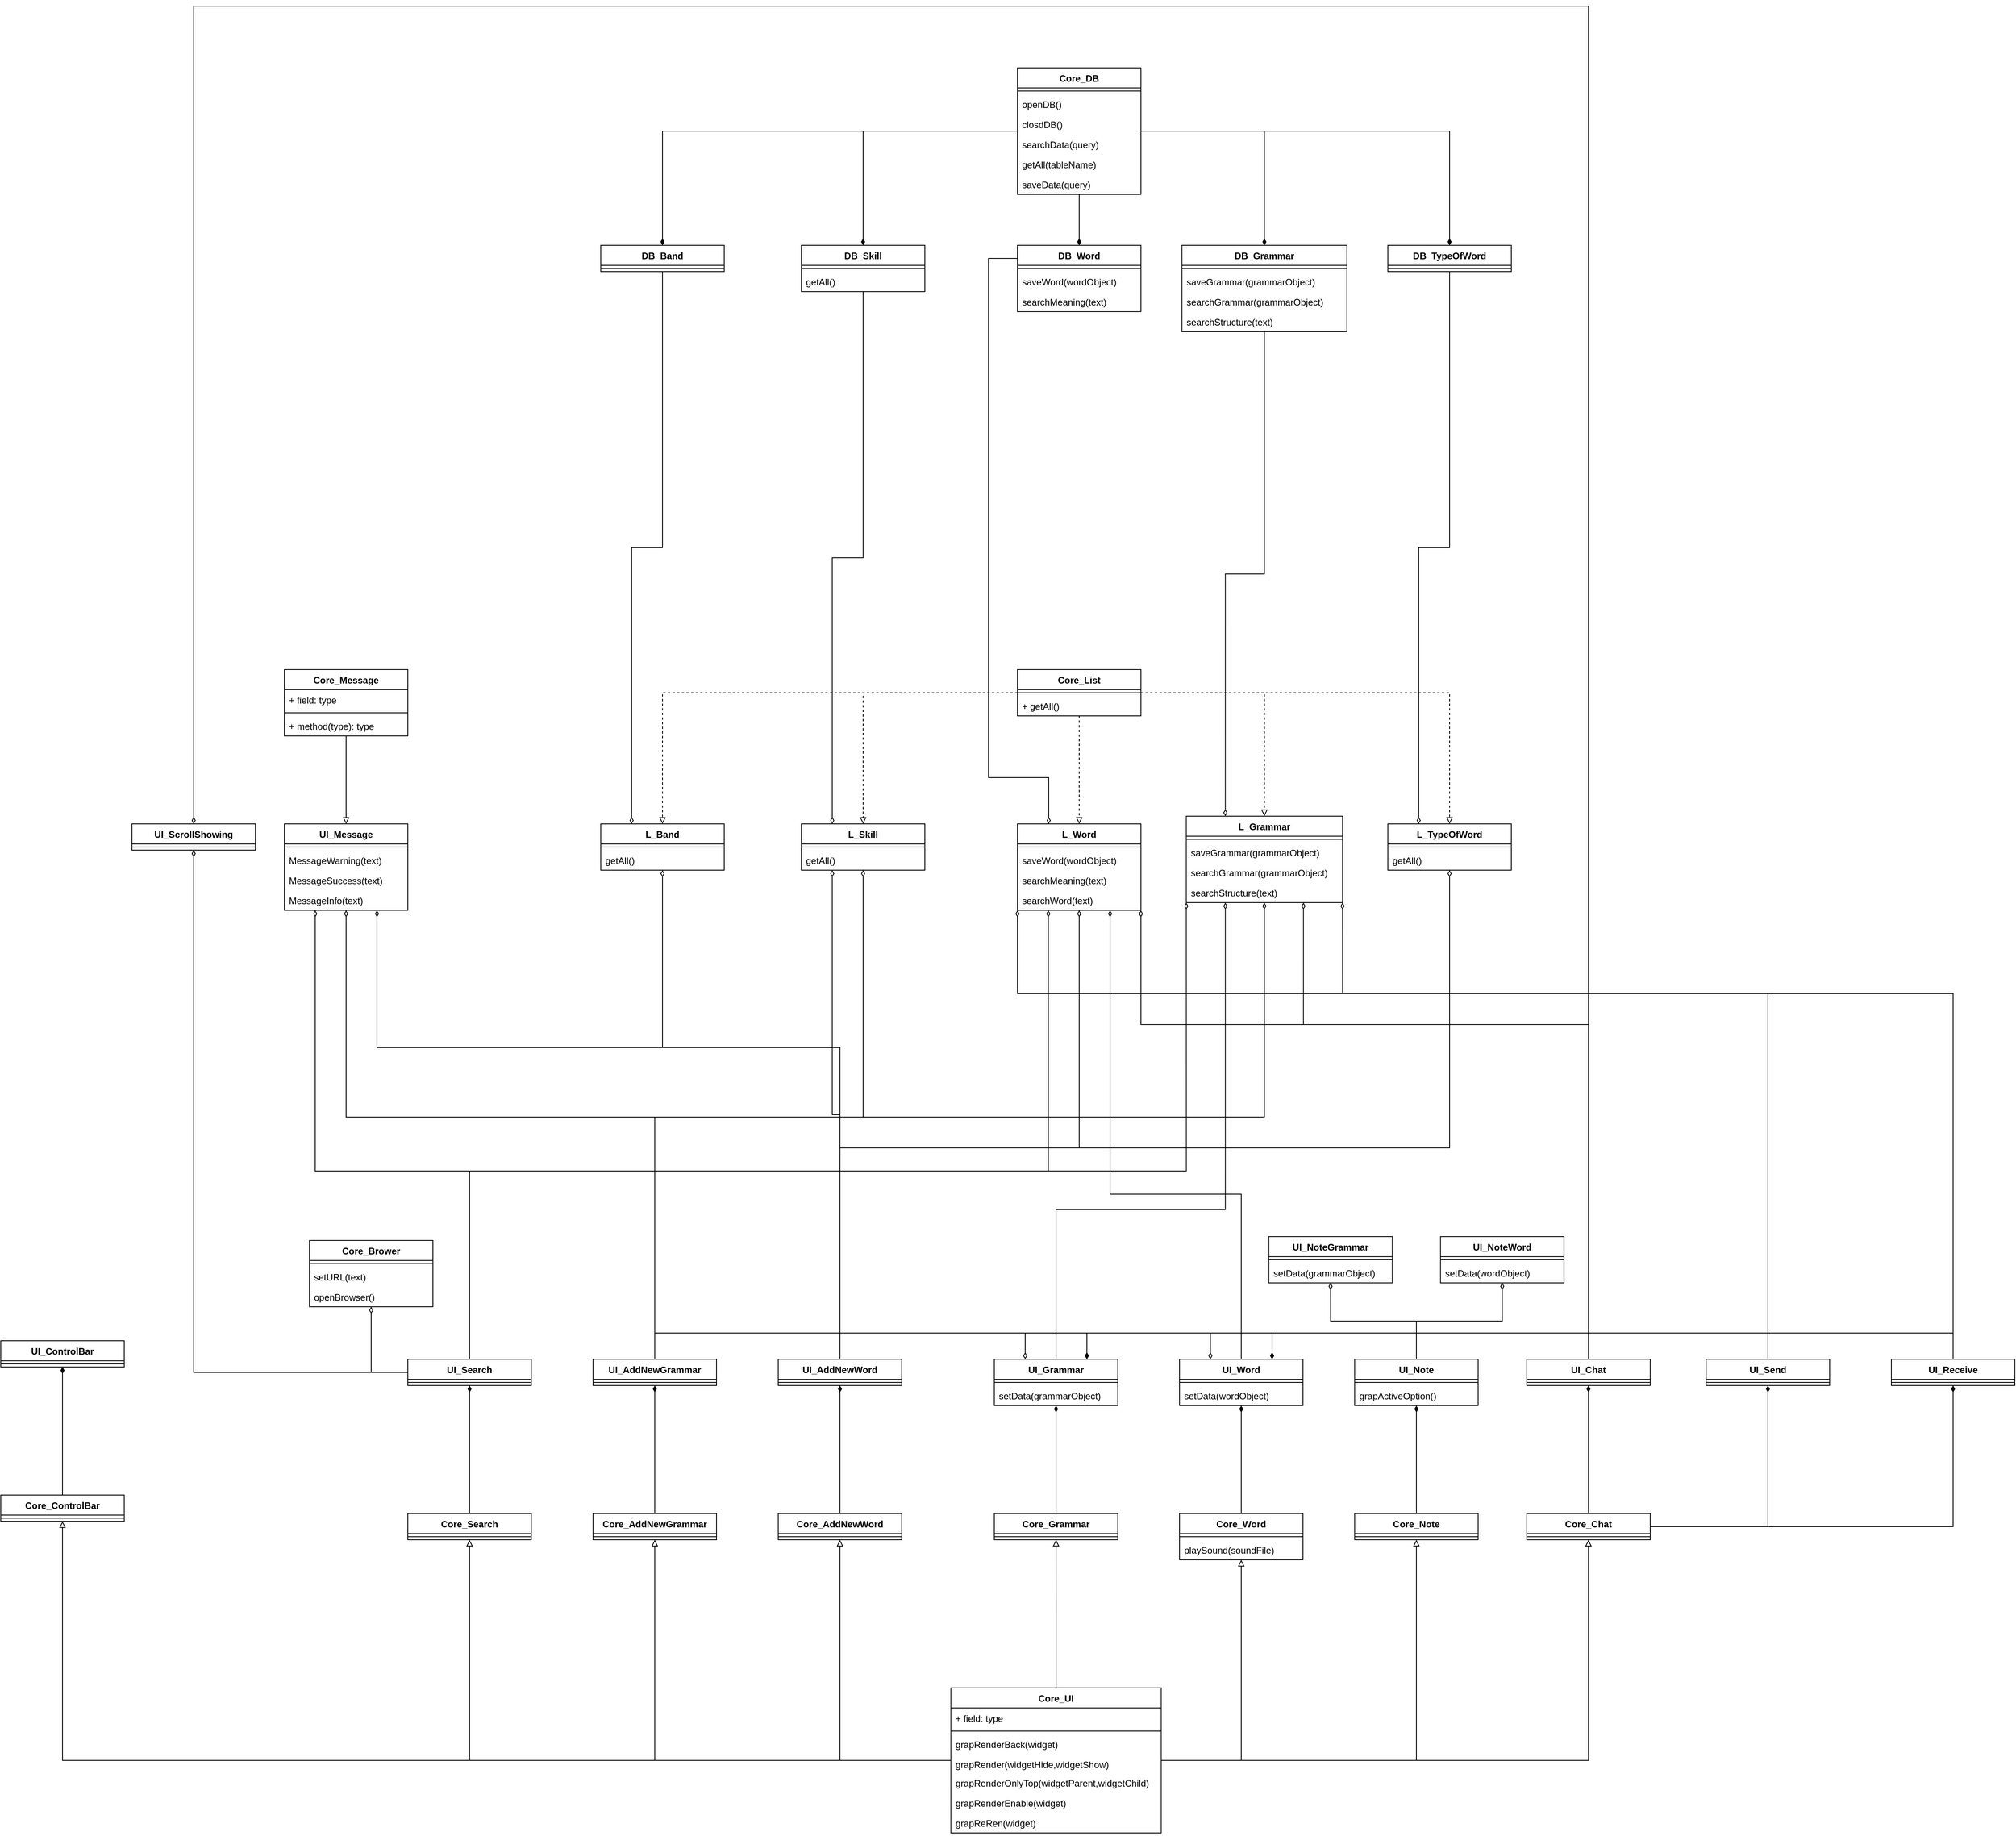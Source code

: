 <mxfile version="20.3.0" type="device"><diagram id="C5RBs43oDa-KdzZeNtuy" name="classes"><mxGraphModel dx="2565" dy="2456" grid="1" gridSize="10" guides="1" tooltips="1" connect="1" arrows="1" fold="1" page="1" pageScale="1" pageWidth="827" pageHeight="1169" math="0" shadow="0"><root><mxCell id="WIyWlLk6GJQsqaUBKTNV-0"/><mxCell id="WIyWlLk6GJQsqaUBKTNV-1" parent="WIyWlLk6GJQsqaUBKTNV-0"/><mxCell id="2bpNndsIjvw0iDTg-p01-107" style="edgeStyle=orthogonalEdgeStyle;rounded=0;orthogonalLoop=1;jettySize=auto;html=1;entryX=0.5;entryY=1;entryDx=0;entryDy=0;endArrow=diamondThin;endFill=1;" parent="WIyWlLk6GJQsqaUBKTNV-1" source="2bpNndsIjvw0iDTg-p01-0" target="2bpNndsIjvw0iDTg-p01-103" edge="1"><mxGeometry relative="1" as="geometry"/></mxCell><mxCell id="2bpNndsIjvw0iDTg-p01-0" value="Core_ControlBar" style="swimlane;fontStyle=1;align=center;verticalAlign=top;childLayout=stackLayout;horizontal=1;startSize=26;horizontalStack=0;resizeParent=1;resizeParentMax=0;resizeLast=0;collapsible=1;marginBottom=0;" parent="WIyWlLk6GJQsqaUBKTNV-1" vertex="1"><mxGeometry x="-760" y="1290" width="160" height="34" as="geometry"/></mxCell><mxCell id="2bpNndsIjvw0iDTg-p01-2" value="" style="line;strokeWidth=1;fillColor=none;align=left;verticalAlign=middle;spacingTop=-1;spacingLeft=3;spacingRight=3;rotatable=0;labelPosition=right;points=[];portConstraint=eastwest;strokeColor=inherit;" parent="2bpNndsIjvw0iDTg-p01-0" vertex="1"><mxGeometry y="26" width="160" height="8" as="geometry"/></mxCell><mxCell id="2bpNndsIjvw0iDTg-p01-66" style="edgeStyle=orthogonalEdgeStyle;rounded=0;orthogonalLoop=1;jettySize=auto;html=1;endArrow=block;endFill=0;entryX=0.5;entryY=1;entryDx=0;entryDy=0;" parent="WIyWlLk6GJQsqaUBKTNV-1" source="2bpNndsIjvw0iDTg-p01-8" target="2bpNndsIjvw0iDTg-p01-17" edge="1"><mxGeometry relative="1" as="geometry"><mxPoint x="377.5" y="1374" as="targetPoint"/></mxGeometry></mxCell><mxCell id="2bpNndsIjvw0iDTg-p01-69" style="edgeStyle=orthogonalEdgeStyle;rounded=0;orthogonalLoop=1;jettySize=auto;html=1;endArrow=block;endFill=0;entryX=0.5;entryY=1;entryDx=0;entryDy=0;" parent="WIyWlLk6GJQsqaUBKTNV-1" source="2bpNndsIjvw0iDTg-p01-8" target="2bpNndsIjvw0iDTg-p01-75" edge="1"><mxGeometry relative="1" as="geometry"><mxPoint x="547.5" y="1354" as="targetPoint"/></mxGeometry></mxCell><mxCell id="2bpNndsIjvw0iDTg-p01-81" style="edgeStyle=orthogonalEdgeStyle;rounded=0;orthogonalLoop=1;jettySize=auto;html=1;entryX=0.5;entryY=1;entryDx=0;entryDy=0;endArrow=block;endFill=0;" parent="WIyWlLk6GJQsqaUBKTNV-1" source="2bpNndsIjvw0iDTg-p01-8" target="2bpNndsIjvw0iDTg-p01-79" edge="1"><mxGeometry relative="1" as="geometry"/></mxCell><mxCell id="2bpNndsIjvw0iDTg-p01-84" style="edgeStyle=orthogonalEdgeStyle;rounded=0;orthogonalLoop=1;jettySize=auto;html=1;entryX=0.5;entryY=1;entryDx=0;entryDy=0;endArrow=block;endFill=0;" parent="WIyWlLk6GJQsqaUBKTNV-1" source="2bpNndsIjvw0iDTg-p01-8" target="2bpNndsIjvw0iDTg-p01-82" edge="1"><mxGeometry relative="1" as="geometry"/></mxCell><mxCell id="2bpNndsIjvw0iDTg-p01-88" style="edgeStyle=orthogonalEdgeStyle;rounded=0;orthogonalLoop=1;jettySize=auto;html=1;entryX=0.5;entryY=1;entryDx=0;entryDy=0;endArrow=block;endFill=0;" parent="WIyWlLk6GJQsqaUBKTNV-1" source="2bpNndsIjvw0iDTg-p01-8" target="2bpNndsIjvw0iDTg-p01-86" edge="1"><mxGeometry relative="1" as="geometry"/></mxCell><mxCell id="2bpNndsIjvw0iDTg-p01-97" style="edgeStyle=orthogonalEdgeStyle;rounded=0;orthogonalLoop=1;jettySize=auto;html=1;entryX=0.5;entryY=1;entryDx=0;entryDy=0;endArrow=block;endFill=0;" parent="WIyWlLk6GJQsqaUBKTNV-1" source="2bpNndsIjvw0iDTg-p01-8" target="2bpNndsIjvw0iDTg-p01-89" edge="1"><mxGeometry relative="1" as="geometry"/></mxCell><mxCell id="2bpNndsIjvw0iDTg-p01-101" style="edgeStyle=orthogonalEdgeStyle;rounded=0;orthogonalLoop=1;jettySize=auto;html=1;entryX=0.5;entryY=1;entryDx=0;entryDy=0;endArrow=block;endFill=0;" parent="WIyWlLk6GJQsqaUBKTNV-1" source="2bpNndsIjvw0iDTg-p01-8" target="2bpNndsIjvw0iDTg-p01-98" edge="1"><mxGeometry relative="1" as="geometry"/></mxCell><mxCell id="2bpNndsIjvw0iDTg-p01-102" style="edgeStyle=orthogonalEdgeStyle;rounded=0;orthogonalLoop=1;jettySize=auto;html=1;entryX=0.5;entryY=1;entryDx=0;entryDy=0;endArrow=block;endFill=0;" parent="WIyWlLk6GJQsqaUBKTNV-1" source="2bpNndsIjvw0iDTg-p01-8" target="2bpNndsIjvw0iDTg-p01-0" edge="1"><mxGeometry relative="1" as="geometry"/></mxCell><mxCell id="2bpNndsIjvw0iDTg-p01-8" value="Core_UI" style="swimlane;fontStyle=1;align=center;verticalAlign=top;childLayout=stackLayout;horizontal=1;startSize=26;horizontalStack=0;resizeParent=1;resizeParentMax=0;resizeLast=0;collapsible=1;marginBottom=0;" parent="WIyWlLk6GJQsqaUBKTNV-1" vertex="1"><mxGeometry x="471.25" y="1540" width="272.5" height="188" as="geometry"/></mxCell><mxCell id="2bpNndsIjvw0iDTg-p01-9" value="+ field: type" style="text;strokeColor=none;fillColor=none;align=left;verticalAlign=top;spacingLeft=4;spacingRight=4;overflow=hidden;rotatable=0;points=[[0,0.5],[1,0.5]];portConstraint=eastwest;" parent="2bpNndsIjvw0iDTg-p01-8" vertex="1"><mxGeometry y="26" width="272.5" height="26" as="geometry"/></mxCell><mxCell id="2bpNndsIjvw0iDTg-p01-10" value="" style="line;strokeWidth=1;fillColor=none;align=left;verticalAlign=middle;spacingTop=-1;spacingLeft=3;spacingRight=3;rotatable=0;labelPosition=right;points=[];portConstraint=eastwest;strokeColor=inherit;" parent="2bpNndsIjvw0iDTg-p01-8" vertex="1"><mxGeometry y="52" width="272.5" height="8" as="geometry"/></mxCell><mxCell id="2bpNndsIjvw0iDTg-p01-11" value="grapRenderBack(widget)" style="text;strokeColor=none;fillColor=none;align=left;verticalAlign=top;spacingLeft=4;spacingRight=4;overflow=hidden;rotatable=0;points=[[0,0.5],[1,0.5]];portConstraint=eastwest;" parent="2bpNndsIjvw0iDTg-p01-8" vertex="1"><mxGeometry y="60" width="272.5" height="26" as="geometry"/></mxCell><mxCell id="2bpNndsIjvw0iDTg-p01-12" value="grapRender(widgetHide,widgetShow)" style="text;strokeColor=none;fillColor=none;align=left;verticalAlign=top;spacingLeft=4;spacingRight=4;overflow=hidden;rotatable=0;points=[[0,0.5],[1,0.5]];portConstraint=eastwest;" parent="2bpNndsIjvw0iDTg-p01-8" vertex="1"><mxGeometry y="86" width="272.5" height="24" as="geometry"/></mxCell><mxCell id="wN9BFsgg4caW9f4zc90i-8" value="grapRenderOnlyTop(widgetParent,widgetChild)" style="text;strokeColor=none;fillColor=none;align=left;verticalAlign=top;spacingLeft=4;spacingRight=4;overflow=hidden;rotatable=0;points=[[0,0.5],[1,0.5]];portConstraint=eastwest;" vertex="1" parent="2bpNndsIjvw0iDTg-p01-8"><mxGeometry y="110" width="272.5" height="26" as="geometry"/></mxCell><mxCell id="wN9BFsgg4caW9f4zc90i-16" value="grapRenderEnable(widget)" style="text;strokeColor=none;fillColor=none;align=left;verticalAlign=top;spacingLeft=4;spacingRight=4;overflow=hidden;rotatable=0;points=[[0,0.5],[1,0.5]];portConstraint=eastwest;" vertex="1" parent="2bpNndsIjvw0iDTg-p01-8"><mxGeometry y="136" width="272.5" height="26" as="geometry"/></mxCell><mxCell id="wN9BFsgg4caW9f4zc90i-25" value="grapReRen(widget)" style="text;strokeColor=none;fillColor=none;align=left;verticalAlign=top;spacingLeft=4;spacingRight=4;overflow=hidden;rotatable=0;points=[[0,0.5],[1,0.5]];portConstraint=eastwest;" vertex="1" parent="2bpNndsIjvw0iDTg-p01-8"><mxGeometry y="162" width="272.5" height="26" as="geometry"/></mxCell><mxCell id="2bpNndsIjvw0iDTg-p01-113" style="edgeStyle=orthogonalEdgeStyle;rounded=0;orthogonalLoop=1;jettySize=auto;html=1;entryX=0.5;entryY=1;entryDx=0;entryDy=0;endArrow=diamondThin;endFill=1;" parent="WIyWlLk6GJQsqaUBKTNV-1" source="2bpNndsIjvw0iDTg-p01-17" target="2bpNndsIjvw0iDTg-p01-111" edge="1"><mxGeometry relative="1" as="geometry"/></mxCell><mxCell id="2bpNndsIjvw0iDTg-p01-17" value="Core_AddNewGrammar" style="swimlane;fontStyle=1;align=center;verticalAlign=top;childLayout=stackLayout;horizontal=1;startSize=26;horizontalStack=0;resizeParent=1;resizeParentMax=0;resizeLast=0;collapsible=1;marginBottom=0;" parent="WIyWlLk6GJQsqaUBKTNV-1" vertex="1"><mxGeometry x="7.5" y="1314" width="160" height="34" as="geometry"/></mxCell><mxCell id="2bpNndsIjvw0iDTg-p01-19" value="" style="line;strokeWidth=1;fillColor=none;align=left;verticalAlign=middle;spacingTop=-1;spacingLeft=3;spacingRight=3;rotatable=0;labelPosition=right;points=[];portConstraint=eastwest;strokeColor=inherit;" parent="2bpNndsIjvw0iDTg-p01-17" vertex="1"><mxGeometry y="26" width="160" height="8" as="geometry"/></mxCell><mxCell id="2bpNndsIjvw0iDTg-p01-21" value="L_Skill" style="swimlane;fontStyle=1;align=center;verticalAlign=top;childLayout=stackLayout;horizontal=1;startSize=26;horizontalStack=0;resizeParent=1;resizeParentMax=0;resizeLast=0;collapsible=1;marginBottom=0;" parent="WIyWlLk6GJQsqaUBKTNV-1" vertex="1"><mxGeometry x="277.5" y="420" width="160" height="60" as="geometry"/></mxCell><mxCell id="2bpNndsIjvw0iDTg-p01-23" value="" style="line;strokeWidth=1;fillColor=none;align=left;verticalAlign=middle;spacingTop=-1;spacingLeft=3;spacingRight=3;rotatable=0;labelPosition=right;points=[];portConstraint=eastwest;strokeColor=inherit;" parent="2bpNndsIjvw0iDTg-p01-21" vertex="1"><mxGeometry y="26" width="160" height="8" as="geometry"/></mxCell><mxCell id="wN9BFsgg4caW9f4zc90i-5" value="getAll()" style="text;strokeColor=none;fillColor=none;align=left;verticalAlign=top;spacingLeft=4;spacingRight=4;overflow=hidden;rotatable=0;points=[[0,0.5],[1,0.5]];portConstraint=eastwest;" vertex="1" parent="2bpNndsIjvw0iDTg-p01-21"><mxGeometry y="34" width="160" height="26" as="geometry"/></mxCell><mxCell id="2bpNndsIjvw0iDTg-p01-35" style="edgeStyle=orthogonalEdgeStyle;rounded=0;orthogonalLoop=1;jettySize=auto;html=1;entryX=0.5;entryY=0;entryDx=0;entryDy=0;dashed=1;endArrow=block;endFill=0;" parent="WIyWlLk6GJQsqaUBKTNV-1" source="2bpNndsIjvw0iDTg-p01-30" target="2bpNndsIjvw0iDTg-p01-21" edge="1"><mxGeometry relative="1" as="geometry"/></mxCell><mxCell id="2bpNndsIjvw0iDTg-p01-40" style="edgeStyle=orthogonalEdgeStyle;rounded=0;orthogonalLoop=1;jettySize=auto;html=1;entryX=0.5;entryY=0;entryDx=0;entryDy=0;dashed=1;endArrow=block;endFill=0;" parent="WIyWlLk6GJQsqaUBKTNV-1" source="2bpNndsIjvw0iDTg-p01-30" target="2bpNndsIjvw0iDTg-p01-36" edge="1"><mxGeometry relative="1" as="geometry"/></mxCell><mxCell id="2bpNndsIjvw0iDTg-p01-46" style="edgeStyle=orthogonalEdgeStyle;rounded=0;orthogonalLoop=1;jettySize=auto;html=1;entryX=0.5;entryY=0;entryDx=0;entryDy=0;dashed=1;endArrow=block;endFill=0;" parent="WIyWlLk6GJQsqaUBKTNV-1" source="2bpNndsIjvw0iDTg-p01-30" target="2bpNndsIjvw0iDTg-p01-41" edge="1"><mxGeometry relative="1" as="geometry"/></mxCell><mxCell id="2bpNndsIjvw0iDTg-p01-51" style="edgeStyle=orthogonalEdgeStyle;rounded=0;orthogonalLoop=1;jettySize=auto;html=1;entryX=0.5;entryY=0;entryDx=0;entryDy=0;dashed=1;endArrow=block;endFill=0;" parent="WIyWlLk6GJQsqaUBKTNV-1" source="2bpNndsIjvw0iDTg-p01-30" target="2bpNndsIjvw0iDTg-p01-47" edge="1"><mxGeometry relative="1" as="geometry"/></mxCell><mxCell id="2bpNndsIjvw0iDTg-p01-60" style="edgeStyle=orthogonalEdgeStyle;rounded=0;orthogonalLoop=1;jettySize=auto;html=1;entryX=0.5;entryY=0;entryDx=0;entryDy=0;dashed=1;endArrow=block;endFill=0;" parent="WIyWlLk6GJQsqaUBKTNV-1" source="2bpNndsIjvw0iDTg-p01-30" target="2bpNndsIjvw0iDTg-p01-56" edge="1"><mxGeometry relative="1" as="geometry"/></mxCell><mxCell id="2bpNndsIjvw0iDTg-p01-30" value="Core_List" style="swimlane;fontStyle=1;align=center;verticalAlign=top;childLayout=stackLayout;horizontal=1;startSize=26;horizontalStack=0;resizeParent=1;resizeParentMax=0;resizeLast=0;collapsible=1;marginBottom=0;" parent="WIyWlLk6GJQsqaUBKTNV-1" vertex="1"><mxGeometry x="557.5" y="220" width="160" height="60" as="geometry"/></mxCell><mxCell id="2bpNndsIjvw0iDTg-p01-32" value="" style="line;strokeWidth=1;fillColor=none;align=left;verticalAlign=middle;spacingTop=-1;spacingLeft=3;spacingRight=3;rotatable=0;labelPosition=right;points=[];portConstraint=eastwest;strokeColor=inherit;" parent="2bpNndsIjvw0iDTg-p01-30" vertex="1"><mxGeometry y="26" width="160" height="8" as="geometry"/></mxCell><mxCell id="2bpNndsIjvw0iDTg-p01-33" value="+ getAll()" style="text;strokeColor=none;fillColor=none;align=left;verticalAlign=top;spacingLeft=4;spacingRight=4;overflow=hidden;rotatable=0;points=[[0,0.5],[1,0.5]];portConstraint=eastwest;" parent="2bpNndsIjvw0iDTg-p01-30" vertex="1"><mxGeometry y="34" width="160" height="26" as="geometry"/></mxCell><mxCell id="2bpNndsIjvw0iDTg-p01-36" value="L_Word" style="swimlane;fontStyle=1;align=center;verticalAlign=top;childLayout=stackLayout;horizontal=1;startSize=26;horizontalStack=0;resizeParent=1;resizeParentMax=0;resizeLast=0;collapsible=1;marginBottom=0;" parent="WIyWlLk6GJQsqaUBKTNV-1" vertex="1"><mxGeometry x="557.5" y="420" width="160" height="112" as="geometry"/></mxCell><mxCell id="2bpNndsIjvw0iDTg-p01-38" value="" style="line;strokeWidth=1;fillColor=none;align=left;verticalAlign=middle;spacingTop=-1;spacingLeft=3;spacingRight=3;rotatable=0;labelPosition=right;points=[];portConstraint=eastwest;strokeColor=inherit;" parent="2bpNndsIjvw0iDTg-p01-36" vertex="1"><mxGeometry y="26" width="160" height="8" as="geometry"/></mxCell><mxCell id="wN9BFsgg4caW9f4zc90i-17" value="saveWord(wordObject)" style="text;strokeColor=none;fillColor=none;align=left;verticalAlign=top;spacingLeft=4;spacingRight=4;overflow=hidden;rotatable=0;points=[[0,0.5],[1,0.5]];portConstraint=eastwest;" vertex="1" parent="2bpNndsIjvw0iDTg-p01-36"><mxGeometry y="34" width="160" height="26" as="geometry"/></mxCell><mxCell id="wN9BFsgg4caW9f4zc90i-26" value="searchMeaning(text)" style="text;strokeColor=none;fillColor=none;align=left;verticalAlign=top;spacingLeft=4;spacingRight=4;overflow=hidden;rotatable=0;points=[[0,0.5],[1,0.5]];portConstraint=eastwest;" vertex="1" parent="2bpNndsIjvw0iDTg-p01-36"><mxGeometry y="60" width="160" height="26" as="geometry"/></mxCell><mxCell id="wN9BFsgg4caW9f4zc90i-34" value="searchWord(text)" style="text;strokeColor=none;fillColor=none;align=left;verticalAlign=top;spacingLeft=4;spacingRight=4;overflow=hidden;rotatable=0;points=[[0,0.5],[1,0.5]];portConstraint=eastwest;" vertex="1" parent="2bpNndsIjvw0iDTg-p01-36"><mxGeometry y="86" width="160" height="26" as="geometry"/></mxCell><mxCell id="2bpNndsIjvw0iDTg-p01-41" value="L_Grammar" style="swimlane;fontStyle=1;align=center;verticalAlign=top;childLayout=stackLayout;horizontal=1;startSize=26;horizontalStack=0;resizeParent=1;resizeParentMax=0;resizeLast=0;collapsible=1;marginBottom=0;" parent="WIyWlLk6GJQsqaUBKTNV-1" vertex="1"><mxGeometry x="776.25" y="410" width="202.5" height="112" as="geometry"/></mxCell><mxCell id="2bpNndsIjvw0iDTg-p01-43" value="" style="line;strokeWidth=1;fillColor=none;align=left;verticalAlign=middle;spacingTop=-1;spacingLeft=3;spacingRight=3;rotatable=0;labelPosition=right;points=[];portConstraint=eastwest;strokeColor=inherit;" parent="2bpNndsIjvw0iDTg-p01-41" vertex="1"><mxGeometry y="26" width="202.5" height="8" as="geometry"/></mxCell><mxCell id="wN9BFsgg4caW9f4zc90i-9" value="saveGrammar(grammarObject)" style="text;strokeColor=none;fillColor=none;align=left;verticalAlign=top;spacingLeft=4;spacingRight=4;overflow=hidden;rotatable=0;points=[[0,0.5],[1,0.5]];portConstraint=eastwest;" vertex="1" parent="2bpNndsIjvw0iDTg-p01-41"><mxGeometry y="34" width="202.5" height="26" as="geometry"/></mxCell><mxCell id="wN9BFsgg4caW9f4zc90i-22" value="searchGrammar(grammarObject)" style="text;strokeColor=none;fillColor=none;align=left;verticalAlign=top;spacingLeft=4;spacingRight=4;overflow=hidden;rotatable=0;points=[[0,0.5],[1,0.5]];portConstraint=eastwest;" vertex="1" parent="2bpNndsIjvw0iDTg-p01-41"><mxGeometry y="60" width="202.5" height="26" as="geometry"/></mxCell><mxCell id="wN9BFsgg4caW9f4zc90i-31" value="searchStructure(text)" style="text;strokeColor=none;fillColor=none;align=left;verticalAlign=top;spacingLeft=4;spacingRight=4;overflow=hidden;rotatable=0;points=[[0,0.5],[1,0.5]];portConstraint=eastwest;" vertex="1" parent="2bpNndsIjvw0iDTg-p01-41"><mxGeometry y="86" width="202.5" height="26" as="geometry"/></mxCell><mxCell id="2bpNndsIjvw0iDTg-p01-47" value="L_TypeOfWord" style="swimlane;fontStyle=1;align=center;verticalAlign=top;childLayout=stackLayout;horizontal=1;startSize=26;horizontalStack=0;resizeParent=1;resizeParentMax=0;resizeLast=0;collapsible=1;marginBottom=0;" parent="WIyWlLk6GJQsqaUBKTNV-1" vertex="1"><mxGeometry x="1037.5" y="420" width="160" height="60" as="geometry"/></mxCell><mxCell id="2bpNndsIjvw0iDTg-p01-49" value="" style="line;strokeWidth=1;fillColor=none;align=left;verticalAlign=middle;spacingTop=-1;spacingLeft=3;spacingRight=3;rotatable=0;labelPosition=right;points=[];portConstraint=eastwest;strokeColor=inherit;" parent="2bpNndsIjvw0iDTg-p01-47" vertex="1"><mxGeometry y="26" width="160" height="8" as="geometry"/></mxCell><mxCell id="wN9BFsgg4caW9f4zc90i-14" value="getAll()" style="text;strokeColor=none;fillColor=none;align=left;verticalAlign=top;spacingLeft=4;spacingRight=4;overflow=hidden;rotatable=0;points=[[0,0.5],[1,0.5]];portConstraint=eastwest;" vertex="1" parent="2bpNndsIjvw0iDTg-p01-47"><mxGeometry y="34" width="160" height="26" as="geometry"/></mxCell><mxCell id="2bpNndsIjvw0iDTg-p01-56" value="L_Band" style="swimlane;fontStyle=1;align=center;verticalAlign=top;childLayout=stackLayout;horizontal=1;startSize=26;horizontalStack=0;resizeParent=1;resizeParentMax=0;resizeLast=0;collapsible=1;marginBottom=0;" parent="WIyWlLk6GJQsqaUBKTNV-1" vertex="1"><mxGeometry x="17.5" y="420" width="160" height="60" as="geometry"/></mxCell><mxCell id="2bpNndsIjvw0iDTg-p01-58" value="" style="line;strokeWidth=1;fillColor=none;align=left;verticalAlign=middle;spacingTop=-1;spacingLeft=3;spacingRight=3;rotatable=0;labelPosition=right;points=[];portConstraint=eastwest;strokeColor=inherit;" parent="2bpNndsIjvw0iDTg-p01-56" vertex="1"><mxGeometry y="26" width="160" height="8" as="geometry"/></mxCell><mxCell id="wN9BFsgg4caW9f4zc90i-15" value="getAll()" style="text;strokeColor=none;fillColor=none;align=left;verticalAlign=top;spacingLeft=4;spacingRight=4;overflow=hidden;rotatable=0;points=[[0,0.5],[1,0.5]];portConstraint=eastwest;" vertex="1" parent="2bpNndsIjvw0iDTg-p01-56"><mxGeometry y="34" width="160" height="26" as="geometry"/></mxCell><mxCell id="2bpNndsIjvw0iDTg-p01-116" style="edgeStyle=orthogonalEdgeStyle;rounded=0;orthogonalLoop=1;jettySize=auto;html=1;entryX=0.5;entryY=1;entryDx=0;entryDy=0;endArrow=diamondThin;endFill=1;" parent="WIyWlLk6GJQsqaUBKTNV-1" source="2bpNndsIjvw0iDTg-p01-75" target="2bpNndsIjvw0iDTg-p01-114" edge="1"><mxGeometry relative="1" as="geometry"/></mxCell><mxCell id="2bpNndsIjvw0iDTg-p01-75" value="Core_AddNewWord" style="swimlane;fontStyle=1;align=center;verticalAlign=top;childLayout=stackLayout;horizontal=1;startSize=26;horizontalStack=0;resizeParent=1;resizeParentMax=0;resizeLast=0;collapsible=1;marginBottom=0;" parent="WIyWlLk6GJQsqaUBKTNV-1" vertex="1"><mxGeometry x="247.5" y="1314" width="160" height="34" as="geometry"/></mxCell><mxCell id="2bpNndsIjvw0iDTg-p01-77" value="" style="line;strokeWidth=1;fillColor=none;align=left;verticalAlign=middle;spacingTop=-1;spacingLeft=3;spacingRight=3;rotatable=0;labelPosition=right;points=[];portConstraint=eastwest;strokeColor=inherit;" parent="2bpNndsIjvw0iDTg-p01-75" vertex="1"><mxGeometry y="26" width="160" height="8" as="geometry"/></mxCell><mxCell id="2bpNndsIjvw0iDTg-p01-119" style="edgeStyle=orthogonalEdgeStyle;rounded=0;orthogonalLoop=1;jettySize=auto;html=1;entryX=0.5;entryY=1;entryDx=0;entryDy=0;endArrow=diamondThin;endFill=1;" parent="WIyWlLk6GJQsqaUBKTNV-1" source="2bpNndsIjvw0iDTg-p01-79" target="2bpNndsIjvw0iDTg-p01-117" edge="1"><mxGeometry relative="1" as="geometry"/></mxCell><mxCell id="2bpNndsIjvw0iDTg-p01-79" value="Core_Grammar" style="swimlane;fontStyle=1;align=center;verticalAlign=top;childLayout=stackLayout;horizontal=1;startSize=26;horizontalStack=0;resizeParent=1;resizeParentMax=0;resizeLast=0;collapsible=1;marginBottom=0;" parent="WIyWlLk6GJQsqaUBKTNV-1" vertex="1"><mxGeometry x="527.5" y="1314" width="160" height="34" as="geometry"/></mxCell><mxCell id="2bpNndsIjvw0iDTg-p01-80" value="" style="line;strokeWidth=1;fillColor=none;align=left;verticalAlign=middle;spacingTop=-1;spacingLeft=3;spacingRight=3;rotatable=0;labelPosition=right;points=[];portConstraint=eastwest;strokeColor=inherit;" parent="2bpNndsIjvw0iDTg-p01-79" vertex="1"><mxGeometry y="26" width="160" height="8" as="geometry"/></mxCell><mxCell id="2bpNndsIjvw0iDTg-p01-125" style="edgeStyle=orthogonalEdgeStyle;rounded=0;orthogonalLoop=1;jettySize=auto;html=1;entryX=0.5;entryY=1;entryDx=0;entryDy=0;endArrow=diamondThin;endFill=1;" parent="WIyWlLk6GJQsqaUBKTNV-1" source="2bpNndsIjvw0iDTg-p01-82" target="2bpNndsIjvw0iDTg-p01-123" edge="1"><mxGeometry relative="1" as="geometry"/></mxCell><mxCell id="2bpNndsIjvw0iDTg-p01-82" value="Core_Note" style="swimlane;fontStyle=1;align=center;verticalAlign=top;childLayout=stackLayout;horizontal=1;startSize=26;horizontalStack=0;resizeParent=1;resizeParentMax=0;resizeLast=0;collapsible=1;marginBottom=0;" parent="WIyWlLk6GJQsqaUBKTNV-1" vertex="1"><mxGeometry x="994.5" y="1314" width="160" height="34" as="geometry"/></mxCell><mxCell id="2bpNndsIjvw0iDTg-p01-83" value="" style="line;strokeWidth=1;fillColor=none;align=left;verticalAlign=middle;spacingTop=-1;spacingLeft=3;spacingRight=3;rotatable=0;labelPosition=right;points=[];portConstraint=eastwest;strokeColor=inherit;" parent="2bpNndsIjvw0iDTg-p01-82" vertex="1"><mxGeometry y="26" width="160" height="8" as="geometry"/></mxCell><mxCell id="2bpNndsIjvw0iDTg-p01-122" style="edgeStyle=orthogonalEdgeStyle;rounded=0;orthogonalLoop=1;jettySize=auto;html=1;entryX=0.5;entryY=1;entryDx=0;entryDy=0;endArrow=diamondThin;endFill=1;" parent="WIyWlLk6GJQsqaUBKTNV-1" source="2bpNndsIjvw0iDTg-p01-86" target="2bpNndsIjvw0iDTg-p01-120" edge="1"><mxGeometry relative="1" as="geometry"/></mxCell><mxCell id="2bpNndsIjvw0iDTg-p01-86" value="Core_Word" style="swimlane;fontStyle=1;align=center;verticalAlign=top;childLayout=stackLayout;horizontal=1;startSize=26;horizontalStack=0;resizeParent=1;resizeParentMax=0;resizeLast=0;collapsible=1;marginBottom=0;" parent="WIyWlLk6GJQsqaUBKTNV-1" vertex="1"><mxGeometry x="767.5" y="1314" width="160" height="60" as="geometry"/></mxCell><mxCell id="2bpNndsIjvw0iDTg-p01-87" value="" style="line;strokeWidth=1;fillColor=none;align=left;verticalAlign=middle;spacingTop=-1;spacingLeft=3;spacingRight=3;rotatable=0;labelPosition=right;points=[];portConstraint=eastwest;strokeColor=inherit;" parent="2bpNndsIjvw0iDTg-p01-86" vertex="1"><mxGeometry y="26" width="160" height="8" as="geometry"/></mxCell><mxCell id="wN9BFsgg4caW9f4zc90i-33" value="playSound(soundFile)" style="text;strokeColor=none;fillColor=none;align=left;verticalAlign=top;spacingLeft=4;spacingRight=4;overflow=hidden;rotatable=0;points=[[0,0.5],[1,0.5]];portConstraint=eastwest;" vertex="1" parent="2bpNndsIjvw0iDTg-p01-86"><mxGeometry y="34" width="160" height="26" as="geometry"/></mxCell><mxCell id="2bpNndsIjvw0iDTg-p01-110" style="edgeStyle=orthogonalEdgeStyle;rounded=0;orthogonalLoop=1;jettySize=auto;html=1;entryX=0.5;entryY=1;entryDx=0;entryDy=0;endArrow=diamondThin;endFill=1;" parent="WIyWlLk6GJQsqaUBKTNV-1" source="2bpNndsIjvw0iDTg-p01-89" target="2bpNndsIjvw0iDTg-p01-108" edge="1"><mxGeometry relative="1" as="geometry"/></mxCell><mxCell id="2bpNndsIjvw0iDTg-p01-89" value="Core_Search" style="swimlane;fontStyle=1;align=center;verticalAlign=top;childLayout=stackLayout;horizontal=1;startSize=26;horizontalStack=0;resizeParent=1;resizeParentMax=0;resizeLast=0;collapsible=1;marginBottom=0;" parent="WIyWlLk6GJQsqaUBKTNV-1" vertex="1"><mxGeometry x="-232.5" y="1314" width="160" height="34" as="geometry"/></mxCell><mxCell id="2bpNndsIjvw0iDTg-p01-90" value="" style="line;strokeWidth=1;fillColor=none;align=left;verticalAlign=middle;spacingTop=-1;spacingLeft=3;spacingRight=3;rotatable=0;labelPosition=right;points=[];portConstraint=eastwest;strokeColor=inherit;" parent="2bpNndsIjvw0iDTg-p01-89" vertex="1"><mxGeometry y="26" width="160" height="8" as="geometry"/></mxCell><mxCell id="2bpNndsIjvw0iDTg-p01-128" style="edgeStyle=orthogonalEdgeStyle;rounded=0;orthogonalLoop=1;jettySize=auto;html=1;entryX=0.5;entryY=1;entryDx=0;entryDy=0;endArrow=diamondThin;endFill=1;" parent="WIyWlLk6GJQsqaUBKTNV-1" source="2bpNndsIjvw0iDTg-p01-98" target="2bpNndsIjvw0iDTg-p01-126" edge="1"><mxGeometry relative="1" as="geometry"/></mxCell><mxCell id="2bpNndsIjvw0iDTg-p01-210" style="edgeStyle=orthogonalEdgeStyle;rounded=0;orthogonalLoop=1;jettySize=auto;html=1;endArrow=diamondThin;endFill=1;entryX=0.5;entryY=1;entryDx=0;entryDy=0;" parent="WIyWlLk6GJQsqaUBKTNV-1" source="2bpNndsIjvw0iDTg-p01-98" target="2bpNndsIjvw0iDTg-p01-206" edge="1"><mxGeometry relative="1" as="geometry"><mxPoint x="1540" y="1200" as="targetPoint"/></mxGeometry></mxCell><mxCell id="2bpNndsIjvw0iDTg-p01-211" style="edgeStyle=orthogonalEdgeStyle;rounded=0;orthogonalLoop=1;jettySize=auto;html=1;entryX=0.5;entryY=1;entryDx=0;entryDy=0;endArrow=diamondThin;endFill=1;" parent="WIyWlLk6GJQsqaUBKTNV-1" source="2bpNndsIjvw0iDTg-p01-98" target="2bpNndsIjvw0iDTg-p01-208" edge="1"><mxGeometry relative="1" as="geometry"/></mxCell><mxCell id="2bpNndsIjvw0iDTg-p01-98" value="Core_Chat" style="swimlane;fontStyle=1;align=center;verticalAlign=top;childLayout=stackLayout;horizontal=1;startSize=26;horizontalStack=0;resizeParent=1;resizeParentMax=0;resizeLast=0;collapsible=1;marginBottom=0;" parent="WIyWlLk6GJQsqaUBKTNV-1" vertex="1"><mxGeometry x="1217.5" y="1314" width="160" height="34" as="geometry"/></mxCell><mxCell id="2bpNndsIjvw0iDTg-p01-99" value="" style="line;strokeWidth=1;fillColor=none;align=left;verticalAlign=middle;spacingTop=-1;spacingLeft=3;spacingRight=3;rotatable=0;labelPosition=right;points=[];portConstraint=eastwest;strokeColor=inherit;" parent="2bpNndsIjvw0iDTg-p01-98" vertex="1"><mxGeometry y="26" width="160" height="8" as="geometry"/></mxCell><mxCell id="2bpNndsIjvw0iDTg-p01-103" value="UI_ControlBar" style="swimlane;fontStyle=1;align=center;verticalAlign=top;childLayout=stackLayout;horizontal=1;startSize=26;horizontalStack=0;resizeParent=1;resizeParentMax=0;resizeLast=0;collapsible=1;marginBottom=0;" parent="WIyWlLk6GJQsqaUBKTNV-1" vertex="1"><mxGeometry x="-760" y="1090" width="160" height="34" as="geometry"/></mxCell><mxCell id="2bpNndsIjvw0iDTg-p01-105" value="" style="line;strokeWidth=1;fillColor=none;align=left;verticalAlign=middle;spacingTop=-1;spacingLeft=3;spacingRight=3;rotatable=0;labelPosition=right;points=[];portConstraint=eastwest;strokeColor=inherit;" parent="2bpNndsIjvw0iDTg-p01-103" vertex="1"><mxGeometry y="26" width="160" height="8" as="geometry"/></mxCell><mxCell id="2bpNndsIjvw0iDTg-p01-188" style="edgeStyle=orthogonalEdgeStyle;rounded=0;orthogonalLoop=1;jettySize=auto;html=1;entryX=0.5;entryY=1;entryDx=0;entryDy=0;endArrow=diamondThin;endFill=0;" parent="WIyWlLk6GJQsqaUBKTNV-1" source="2bpNndsIjvw0iDTg-p01-108" target="2bpNndsIjvw0iDTg-p01-186" edge="1"><mxGeometry relative="1" as="geometry"/></mxCell><mxCell id="2bpNndsIjvw0iDTg-p01-191" style="edgeStyle=orthogonalEdgeStyle;rounded=0;orthogonalLoop=1;jettySize=auto;html=1;endArrow=diamondThin;endFill=0;entryX=0.5;entryY=1;entryDx=0;entryDy=0;" parent="WIyWlLk6GJQsqaUBKTNV-1" source="2bpNndsIjvw0iDTg-p01-108" target="2bpNndsIjvw0iDTg-p01-189" edge="1"><mxGeometry relative="1" as="geometry"><mxPoint x="-280" y="1020" as="targetPoint"/><Array as="points"><mxPoint x="-280" y="1131"/></Array></mxGeometry></mxCell><mxCell id="2bpNndsIjvw0iDTg-p01-192" style="edgeStyle=orthogonalEdgeStyle;rounded=0;orthogonalLoop=1;jettySize=auto;html=1;endArrow=diamondThin;endFill=0;entryX=0.25;entryY=1;entryDx=0;entryDy=0;" parent="WIyWlLk6GJQsqaUBKTNV-1" source="2bpNndsIjvw0iDTg-p01-108" target="2bpNndsIjvw0iDTg-p01-159" edge="1"><mxGeometry relative="1" as="geometry"><mxPoint x="-360" y="480" as="targetPoint"/><Array as="points"><mxPoint x="-153" y="870"/><mxPoint x="-353" y="870"/></Array></mxGeometry></mxCell><mxCell id="2bpNndsIjvw0iDTg-p01-196" style="edgeStyle=orthogonalEdgeStyle;rounded=0;orthogonalLoop=1;jettySize=auto;html=1;endArrow=diamondThin;endFill=0;entryX=0.25;entryY=1;entryDx=0;entryDy=0;" parent="WIyWlLk6GJQsqaUBKTNV-1" source="2bpNndsIjvw0iDTg-p01-108" target="2bpNndsIjvw0iDTg-p01-36" edge="1"><mxGeometry relative="1" as="geometry"><mxPoint x="600" y="550" as="targetPoint"/><Array as="points"><mxPoint x="-153" y="870"/><mxPoint x="597" y="870"/></Array></mxGeometry></mxCell><mxCell id="2bpNndsIjvw0iDTg-p01-199" style="edgeStyle=orthogonalEdgeStyle;rounded=0;orthogonalLoop=1;jettySize=auto;html=1;endArrow=diamondThin;endFill=0;entryX=0;entryY=1;entryDx=0;entryDy=0;" parent="WIyWlLk6GJQsqaUBKTNV-1" source="2bpNndsIjvw0iDTg-p01-108" target="2bpNndsIjvw0iDTg-p01-41" edge="1"><mxGeometry relative="1" as="geometry"><mxPoint x="780" y="550" as="targetPoint"/><Array as="points"><mxPoint x="-152" y="870"/><mxPoint x="776" y="870"/></Array></mxGeometry></mxCell><mxCell id="2bpNndsIjvw0iDTg-p01-108" value="UI_Search" style="swimlane;fontStyle=1;align=center;verticalAlign=top;childLayout=stackLayout;horizontal=1;startSize=26;horizontalStack=0;resizeParent=1;resizeParentMax=0;resizeLast=0;collapsible=1;marginBottom=0;" parent="WIyWlLk6GJQsqaUBKTNV-1" vertex="1"><mxGeometry x="-232.5" y="1114" width="160" height="34" as="geometry"/></mxCell><mxCell id="2bpNndsIjvw0iDTg-p01-109" value="" style="line;strokeWidth=1;fillColor=none;align=left;verticalAlign=middle;spacingTop=-1;spacingLeft=3;spacingRight=3;rotatable=0;labelPosition=right;points=[];portConstraint=eastwest;strokeColor=inherit;" parent="2bpNndsIjvw0iDTg-p01-108" vertex="1"><mxGeometry y="26" width="160" height="8" as="geometry"/></mxCell><mxCell id="2bpNndsIjvw0iDTg-p01-154" style="edgeStyle=orthogonalEdgeStyle;rounded=0;orthogonalLoop=1;jettySize=auto;html=1;endArrow=diamondThin;endFill=0;entryX=0.5;entryY=1;entryDx=0;entryDy=0;" parent="WIyWlLk6GJQsqaUBKTNV-1" source="2bpNndsIjvw0iDTg-p01-111" target="2bpNndsIjvw0iDTg-p01-21" edge="1"><mxGeometry relative="1" as="geometry"><mxPoint x="370" y="510" as="targetPoint"/><Array as="points"><mxPoint x="88" y="800"/><mxPoint x="358" y="800"/></Array></mxGeometry></mxCell><mxCell id="2bpNndsIjvw0iDTg-p01-164" style="edgeStyle=orthogonalEdgeStyle;rounded=0;orthogonalLoop=1;jettySize=auto;html=1;endArrow=diamondThin;endFill=0;entryX=0.5;entryY=1;entryDx=0;entryDy=0;" parent="WIyWlLk6GJQsqaUBKTNV-1" source="2bpNndsIjvw0iDTg-p01-111" target="2bpNndsIjvw0iDTg-p01-159" edge="1"><mxGeometry relative="1" as="geometry"><mxPoint x="-310" y="470" as="targetPoint"/><Array as="points"><mxPoint x="88" y="800"/><mxPoint x="-312" y="800"/></Array></mxGeometry></mxCell><mxCell id="2bpNndsIjvw0iDTg-p01-165" style="edgeStyle=orthogonalEdgeStyle;rounded=0;orthogonalLoop=1;jettySize=auto;html=1;endArrow=diamondThin;endFill=0;entryX=0.5;entryY=1;entryDx=0;entryDy=0;" parent="WIyWlLk6GJQsqaUBKTNV-1" source="2bpNndsIjvw0iDTg-p01-111" target="2bpNndsIjvw0iDTg-p01-41" edge="1"><mxGeometry relative="1" as="geometry"><mxPoint x="880" y="480" as="targetPoint"/><Array as="points"><mxPoint x="88" y="800"/><mxPoint x="878" y="800"/></Array></mxGeometry></mxCell><mxCell id="2bpNndsIjvw0iDTg-p01-194" style="edgeStyle=orthogonalEdgeStyle;rounded=0;orthogonalLoop=1;jettySize=auto;html=1;entryX=0.25;entryY=0;entryDx=0;entryDy=0;endArrow=diamondThin;endFill=0;" parent="WIyWlLk6GJQsqaUBKTNV-1" source="2bpNndsIjvw0iDTg-p01-111" target="2bpNndsIjvw0iDTg-p01-117" edge="1"><mxGeometry relative="1" as="geometry"><Array as="points"><mxPoint x="88" y="1080"/><mxPoint x="568" y="1080"/></Array></mxGeometry></mxCell><mxCell id="2bpNndsIjvw0iDTg-p01-195" style="edgeStyle=orthogonalEdgeStyle;rounded=0;orthogonalLoop=1;jettySize=auto;html=1;entryX=0.25;entryY=0;entryDx=0;entryDy=0;endArrow=diamondThin;endFill=0;" parent="WIyWlLk6GJQsqaUBKTNV-1" source="2bpNndsIjvw0iDTg-p01-111" target="2bpNndsIjvw0iDTg-p01-120" edge="1"><mxGeometry relative="1" as="geometry"><Array as="points"><mxPoint x="88" y="1080"/><mxPoint x="808" y="1080"/></Array></mxGeometry></mxCell><mxCell id="2bpNndsIjvw0iDTg-p01-111" value="UI_AddNewGrammar" style="swimlane;fontStyle=1;align=center;verticalAlign=top;childLayout=stackLayout;horizontal=1;startSize=26;horizontalStack=0;resizeParent=1;resizeParentMax=0;resizeLast=0;collapsible=1;marginBottom=0;" parent="WIyWlLk6GJQsqaUBKTNV-1" vertex="1"><mxGeometry x="7.5" y="1114" width="160" height="34" as="geometry"/></mxCell><mxCell id="2bpNndsIjvw0iDTg-p01-112" value="" style="line;strokeWidth=1;fillColor=none;align=left;verticalAlign=middle;spacingTop=-1;spacingLeft=3;spacingRight=3;rotatable=0;labelPosition=right;points=[];portConstraint=eastwest;strokeColor=inherit;" parent="2bpNndsIjvw0iDTg-p01-111" vertex="1"><mxGeometry y="26" width="160" height="8" as="geometry"/></mxCell><mxCell id="2bpNndsIjvw0iDTg-p01-166" style="edgeStyle=orthogonalEdgeStyle;rounded=0;orthogonalLoop=1;jettySize=auto;html=1;endArrow=diamondThin;endFill=0;entryX=0.5;entryY=1;entryDx=0;entryDy=0;" parent="WIyWlLk6GJQsqaUBKTNV-1" source="2bpNndsIjvw0iDTg-p01-114" target="2bpNndsIjvw0iDTg-p01-47" edge="1"><mxGeometry relative="1" as="geometry"><mxPoint x="1130" y="510" as="targetPoint"/><Array as="points"><mxPoint x="328" y="840"/><mxPoint x="1118" y="840"/></Array></mxGeometry></mxCell><mxCell id="2bpNndsIjvw0iDTg-p01-167" style="edgeStyle=orthogonalEdgeStyle;rounded=0;orthogonalLoop=1;jettySize=auto;html=1;endArrow=diamondThin;endFill=0;entryX=0.25;entryY=1;entryDx=0;entryDy=0;" parent="WIyWlLk6GJQsqaUBKTNV-1" source="2bpNndsIjvw0iDTg-p01-114" target="2bpNndsIjvw0iDTg-p01-21" edge="1"><mxGeometry relative="1" as="geometry"><mxPoint x="320" y="470" as="targetPoint"/></mxGeometry></mxCell><mxCell id="2bpNndsIjvw0iDTg-p01-168" style="edgeStyle=orthogonalEdgeStyle;rounded=0;orthogonalLoop=1;jettySize=auto;html=1;endArrow=diamondThin;endFill=0;entryX=0.5;entryY=1;entryDx=0;entryDy=0;" parent="WIyWlLk6GJQsqaUBKTNV-1" source="2bpNndsIjvw0iDTg-p01-114" target="2bpNndsIjvw0iDTg-p01-56" edge="1"><mxGeometry relative="1" as="geometry"><mxPoint x="90" y="480" as="targetPoint"/><Array as="points"><mxPoint x="327" y="710"/><mxPoint x="97" y="710"/></Array></mxGeometry></mxCell><mxCell id="2bpNndsIjvw0iDTg-p01-172" style="edgeStyle=orthogonalEdgeStyle;rounded=0;orthogonalLoop=1;jettySize=auto;html=1;endArrow=diamondThin;endFill=0;entryX=0.75;entryY=1;entryDx=0;entryDy=0;" parent="WIyWlLk6GJQsqaUBKTNV-1" source="2bpNndsIjvw0iDTg-p01-114" target="2bpNndsIjvw0iDTg-p01-159" edge="1"><mxGeometry relative="1" as="geometry"><mxPoint x="-210" y="570" as="targetPoint"/><Array as="points"><mxPoint x="328" y="710"/><mxPoint x="-272" y="710"/></Array></mxGeometry></mxCell><mxCell id="2bpNndsIjvw0iDTg-p01-173" style="edgeStyle=orthogonalEdgeStyle;rounded=0;orthogonalLoop=1;jettySize=auto;html=1;endArrow=diamondThin;endFill=0;entryX=0.5;entryY=1;entryDx=0;entryDy=0;" parent="WIyWlLk6GJQsqaUBKTNV-1" source="2bpNndsIjvw0iDTg-p01-114" target="2bpNndsIjvw0iDTg-p01-36" edge="1"><mxGeometry relative="1" as="geometry"><mxPoint x="630" y="490" as="targetPoint"/><Array as="points"><mxPoint x="328" y="840"/><mxPoint x="638" y="840"/></Array></mxGeometry></mxCell><mxCell id="2bpNndsIjvw0iDTg-p01-114" value="UI_AddNewWord" style="swimlane;fontStyle=1;align=center;verticalAlign=top;childLayout=stackLayout;horizontal=1;startSize=26;horizontalStack=0;resizeParent=1;resizeParentMax=0;resizeLast=0;collapsible=1;marginBottom=0;" parent="WIyWlLk6GJQsqaUBKTNV-1" vertex="1"><mxGeometry x="247.5" y="1114" width="160" height="34" as="geometry"/></mxCell><mxCell id="2bpNndsIjvw0iDTg-p01-115" value="" style="line;strokeWidth=1;fillColor=none;align=left;verticalAlign=middle;spacingTop=-1;spacingLeft=3;spacingRight=3;rotatable=0;labelPosition=right;points=[];portConstraint=eastwest;strokeColor=inherit;" parent="2bpNndsIjvw0iDTg-p01-114" vertex="1"><mxGeometry y="26" width="160" height="8" as="geometry"/></mxCell><mxCell id="2bpNndsIjvw0iDTg-p01-184" style="edgeStyle=orthogonalEdgeStyle;rounded=0;orthogonalLoop=1;jettySize=auto;html=1;endArrow=diamondThin;endFill=0;entryX=0.25;entryY=1;entryDx=0;entryDy=0;" parent="WIyWlLk6GJQsqaUBKTNV-1" source="2bpNndsIjvw0iDTg-p01-117" target="2bpNndsIjvw0iDTg-p01-41" edge="1"><mxGeometry relative="1" as="geometry"><mxPoint x="840" y="480" as="targetPoint"/><Array as="points"><mxPoint x="608" y="920"/><mxPoint x="827" y="920"/></Array></mxGeometry></mxCell><mxCell id="2bpNndsIjvw0iDTg-p01-117" value="UI_Grammar" style="swimlane;fontStyle=1;align=center;verticalAlign=top;childLayout=stackLayout;horizontal=1;startSize=26;horizontalStack=0;resizeParent=1;resizeParentMax=0;resizeLast=0;collapsible=1;marginBottom=0;" parent="WIyWlLk6GJQsqaUBKTNV-1" vertex="1"><mxGeometry x="527.5" y="1114" width="160" height="60" as="geometry"/></mxCell><mxCell id="2bpNndsIjvw0iDTg-p01-118" value="" style="line;strokeWidth=1;fillColor=none;align=left;verticalAlign=middle;spacingTop=-1;spacingLeft=3;spacingRight=3;rotatable=0;labelPosition=right;points=[];portConstraint=eastwest;strokeColor=inherit;" parent="2bpNndsIjvw0iDTg-p01-117" vertex="1"><mxGeometry y="26" width="160" height="8" as="geometry"/></mxCell><mxCell id="wN9BFsgg4caW9f4zc90i-24" value="setData(grammarObject)" style="text;strokeColor=none;fillColor=none;align=left;verticalAlign=top;spacingLeft=4;spacingRight=4;overflow=hidden;rotatable=0;points=[[0,0.5],[1,0.5]];portConstraint=eastwest;" vertex="1" parent="2bpNndsIjvw0iDTg-p01-117"><mxGeometry y="34" width="160" height="26" as="geometry"/></mxCell><mxCell id="2bpNndsIjvw0iDTg-p01-201" style="edgeStyle=orthogonalEdgeStyle;rounded=0;orthogonalLoop=1;jettySize=auto;html=1;entryX=0.75;entryY=1;entryDx=0;entryDy=0;endArrow=diamondThin;endFill=0;" parent="WIyWlLk6GJQsqaUBKTNV-1" source="2bpNndsIjvw0iDTg-p01-120" target="2bpNndsIjvw0iDTg-p01-36" edge="1"><mxGeometry relative="1" as="geometry"><Array as="points"><mxPoint x="847" y="900"/><mxPoint x="677" y="900"/></Array></mxGeometry></mxCell><mxCell id="2bpNndsIjvw0iDTg-p01-120" value="UI_Word" style="swimlane;fontStyle=1;align=center;verticalAlign=top;childLayout=stackLayout;horizontal=1;startSize=26;horizontalStack=0;resizeParent=1;resizeParentMax=0;resizeLast=0;collapsible=1;marginBottom=0;" parent="WIyWlLk6GJQsqaUBKTNV-1" vertex="1"><mxGeometry x="767.5" y="1114" width="160" height="60" as="geometry"/></mxCell><mxCell id="2bpNndsIjvw0iDTg-p01-121" value="" style="line;strokeWidth=1;fillColor=none;align=left;verticalAlign=middle;spacingTop=-1;spacingLeft=3;spacingRight=3;rotatable=0;labelPosition=right;points=[];portConstraint=eastwest;strokeColor=inherit;" parent="2bpNndsIjvw0iDTg-p01-120" vertex="1"><mxGeometry y="26" width="160" height="8" as="geometry"/></mxCell><mxCell id="wN9BFsgg4caW9f4zc90i-35" value="setData(wordObject)" style="text;strokeColor=none;fillColor=none;align=left;verticalAlign=top;spacingLeft=4;spacingRight=4;overflow=hidden;rotatable=0;points=[[0,0.5],[1,0.5]];portConstraint=eastwest;" vertex="1" parent="2bpNndsIjvw0iDTg-p01-120"><mxGeometry y="34" width="160" height="26" as="geometry"/></mxCell><mxCell id="2bpNndsIjvw0iDTg-p01-181" style="edgeStyle=orthogonalEdgeStyle;rounded=0;orthogonalLoop=1;jettySize=auto;html=1;entryX=0.5;entryY=1;entryDx=0;entryDy=0;endArrow=diamondThin;endFill=0;" parent="WIyWlLk6GJQsqaUBKTNV-1" source="2bpNndsIjvw0iDTg-p01-123" target="2bpNndsIjvw0iDTg-p01-177" edge="1"><mxGeometry relative="1" as="geometry"/></mxCell><mxCell id="2bpNndsIjvw0iDTg-p01-182" style="edgeStyle=orthogonalEdgeStyle;rounded=0;orthogonalLoop=1;jettySize=auto;html=1;entryX=0.5;entryY=1;entryDx=0;entryDy=0;endArrow=diamondThin;endFill=0;" parent="WIyWlLk6GJQsqaUBKTNV-1" source="2bpNndsIjvw0iDTg-p01-123" target="2bpNndsIjvw0iDTg-p01-179" edge="1"><mxGeometry relative="1" as="geometry"/></mxCell><mxCell id="2bpNndsIjvw0iDTg-p01-123" value="UI_Note" style="swimlane;fontStyle=1;align=center;verticalAlign=top;childLayout=stackLayout;horizontal=1;startSize=26;horizontalStack=0;resizeParent=1;resizeParentMax=0;resizeLast=0;collapsible=1;marginBottom=0;" parent="WIyWlLk6GJQsqaUBKTNV-1" vertex="1"><mxGeometry x="994.5" y="1114" width="160" height="60" as="geometry"/></mxCell><mxCell id="2bpNndsIjvw0iDTg-p01-124" value="" style="line;strokeWidth=1;fillColor=none;align=left;verticalAlign=middle;spacingTop=-1;spacingLeft=3;spacingRight=3;rotatable=0;labelPosition=right;points=[];portConstraint=eastwest;strokeColor=inherit;" parent="2bpNndsIjvw0iDTg-p01-123" vertex="1"><mxGeometry y="26" width="160" height="8" as="geometry"/></mxCell><mxCell id="wN9BFsgg4caW9f4zc90i-21" value="grapActiveOption()" style="text;strokeColor=none;fillColor=none;align=left;verticalAlign=top;spacingLeft=4;spacingRight=4;overflow=hidden;rotatable=0;points=[[0,0.5],[1,0.5]];portConstraint=eastwest;" vertex="1" parent="2bpNndsIjvw0iDTg-p01-123"><mxGeometry y="34" width="160" height="26" as="geometry"/></mxCell><mxCell id="2bpNndsIjvw0iDTg-p01-202" style="edgeStyle=orthogonalEdgeStyle;rounded=0;orthogonalLoop=1;jettySize=auto;html=1;entryX=0.5;entryY=0;entryDx=0;entryDy=0;endArrow=diamondThin;endFill=0;" parent="WIyWlLk6GJQsqaUBKTNV-1" source="2bpNndsIjvw0iDTg-p01-126" target="2bpNndsIjvw0iDTg-p01-186" edge="1"><mxGeometry relative="1" as="geometry"><Array as="points"><mxPoint x="1298" y="-640"/><mxPoint x="-510" y="-640"/></Array></mxGeometry></mxCell><mxCell id="2bpNndsIjvw0iDTg-p01-203" style="edgeStyle=orthogonalEdgeStyle;rounded=0;orthogonalLoop=1;jettySize=auto;html=1;endArrow=diamondThin;endFill=0;entryX=1;entryY=1;entryDx=0;entryDy=0;" parent="WIyWlLk6GJQsqaUBKTNV-1" source="2bpNndsIjvw0iDTg-p01-126" target="2bpNndsIjvw0iDTg-p01-36" edge="1"><mxGeometry relative="1" as="geometry"><mxPoint x="710" y="500" as="targetPoint"/><Array as="points"><mxPoint x="1297" y="680"/><mxPoint x="717" y="680"/></Array></mxGeometry></mxCell><mxCell id="2bpNndsIjvw0iDTg-p01-205" style="edgeStyle=orthogonalEdgeStyle;rounded=0;orthogonalLoop=1;jettySize=auto;html=1;endArrow=diamondThin;endFill=0;entryX=0.75;entryY=1;entryDx=0;entryDy=0;" parent="WIyWlLk6GJQsqaUBKTNV-1" source="2bpNndsIjvw0iDTg-p01-126" target="2bpNndsIjvw0iDTg-p01-41" edge="1"><mxGeometry relative="1" as="geometry"><mxPoint x="910" y="540" as="targetPoint"/><Array as="points"><mxPoint x="1298" y="680"/><mxPoint x="928" y="680"/></Array></mxGeometry></mxCell><mxCell id="2bpNndsIjvw0iDTg-p01-126" value="UI_Chat" style="swimlane;fontStyle=1;align=center;verticalAlign=top;childLayout=stackLayout;horizontal=1;startSize=26;horizontalStack=0;resizeParent=1;resizeParentMax=0;resizeLast=0;collapsible=1;marginBottom=0;" parent="WIyWlLk6GJQsqaUBKTNV-1" vertex="1"><mxGeometry x="1217.5" y="1114" width="160" height="34" as="geometry"/></mxCell><mxCell id="2bpNndsIjvw0iDTg-p01-127" value="" style="line;strokeWidth=1;fillColor=none;align=left;verticalAlign=middle;spacingTop=-1;spacingLeft=3;spacingRight=3;rotatable=0;labelPosition=right;points=[];portConstraint=eastwest;strokeColor=inherit;" parent="2bpNndsIjvw0iDTg-p01-126" vertex="1"><mxGeometry y="26" width="160" height="8" as="geometry"/></mxCell><mxCell id="2bpNndsIjvw0iDTg-p01-135" value="" style="edgeStyle=orthogonalEdgeStyle;rounded=0;orthogonalLoop=1;jettySize=auto;html=1;endArrow=diamondThin;endFill=1;" parent="WIyWlLk6GJQsqaUBKTNV-1" source="2bpNndsIjvw0iDTg-p01-129" target="2bpNndsIjvw0iDTg-p01-133" edge="1"><mxGeometry relative="1" as="geometry"/></mxCell><mxCell id="2bpNndsIjvw0iDTg-p01-141" style="edgeStyle=orthogonalEdgeStyle;rounded=0;orthogonalLoop=1;jettySize=auto;html=1;entryX=0.5;entryY=0;entryDx=0;entryDy=0;endArrow=diamondThin;endFill=1;" parent="WIyWlLk6GJQsqaUBKTNV-1" source="2bpNndsIjvw0iDTg-p01-129" target="2bpNndsIjvw0iDTg-p01-136" edge="1"><mxGeometry relative="1" as="geometry"/></mxCell><mxCell id="2bpNndsIjvw0iDTg-p01-142" style="edgeStyle=orthogonalEdgeStyle;rounded=0;orthogonalLoop=1;jettySize=auto;html=1;entryX=0.5;entryY=0;entryDx=0;entryDy=0;endArrow=diamondThin;endFill=1;" parent="WIyWlLk6GJQsqaUBKTNV-1" source="2bpNndsIjvw0iDTg-p01-129" target="2bpNndsIjvw0iDTg-p01-139" edge="1"><mxGeometry relative="1" as="geometry"/></mxCell><mxCell id="2bpNndsIjvw0iDTg-p01-145" style="edgeStyle=orthogonalEdgeStyle;rounded=0;orthogonalLoop=1;jettySize=auto;html=1;entryX=0.5;entryY=0;entryDx=0;entryDy=0;endArrow=diamondThin;endFill=1;" parent="WIyWlLk6GJQsqaUBKTNV-1" source="2bpNndsIjvw0iDTg-p01-129" target="2bpNndsIjvw0iDTg-p01-143" edge="1"><mxGeometry relative="1" as="geometry"/></mxCell><mxCell id="2bpNndsIjvw0iDTg-p01-148" style="edgeStyle=orthogonalEdgeStyle;rounded=0;orthogonalLoop=1;jettySize=auto;html=1;entryX=0.5;entryY=0;entryDx=0;entryDy=0;endArrow=diamondThin;endFill=1;" parent="WIyWlLk6GJQsqaUBKTNV-1" source="2bpNndsIjvw0iDTg-p01-129" target="2bpNndsIjvw0iDTg-p01-146" edge="1"><mxGeometry relative="1" as="geometry"/></mxCell><mxCell id="2bpNndsIjvw0iDTg-p01-129" value="Core_DB" style="swimlane;fontStyle=1;align=center;verticalAlign=top;childLayout=stackLayout;horizontal=1;startSize=26;horizontalStack=0;resizeParent=1;resizeParentMax=0;resizeLast=0;collapsible=1;marginBottom=0;" parent="WIyWlLk6GJQsqaUBKTNV-1" vertex="1"><mxGeometry x="557.5" y="-560" width="160" height="164" as="geometry"/></mxCell><mxCell id="2bpNndsIjvw0iDTg-p01-131" value="" style="line;strokeWidth=1;fillColor=none;align=left;verticalAlign=middle;spacingTop=-1;spacingLeft=3;spacingRight=3;rotatable=0;labelPosition=right;points=[];portConstraint=eastwest;strokeColor=inherit;" parent="2bpNndsIjvw0iDTg-p01-129" vertex="1"><mxGeometry y="26" width="160" height="8" as="geometry"/></mxCell><mxCell id="wN9BFsgg4caW9f4zc90i-1" value="openDB()" style="text;strokeColor=none;fillColor=none;align=left;verticalAlign=top;spacingLeft=4;spacingRight=4;overflow=hidden;rotatable=0;points=[[0,0.5],[1,0.5]];portConstraint=eastwest;" vertex="1" parent="2bpNndsIjvw0iDTg-p01-129"><mxGeometry y="34" width="160" height="26" as="geometry"/></mxCell><mxCell id="wN9BFsgg4caW9f4zc90i-2" value="closdDB()" style="text;strokeColor=none;fillColor=none;align=left;verticalAlign=top;spacingLeft=4;spacingRight=4;overflow=hidden;rotatable=0;points=[[0,0.5],[1,0.5]];portConstraint=eastwest;" vertex="1" parent="2bpNndsIjvw0iDTg-p01-129"><mxGeometry y="60" width="160" height="26" as="geometry"/></mxCell><mxCell id="wN9BFsgg4caW9f4zc90i-3" value="searchData(query)" style="text;strokeColor=none;fillColor=none;align=left;verticalAlign=top;spacingLeft=4;spacingRight=4;overflow=hidden;rotatable=0;points=[[0,0.5],[1,0.5]];portConstraint=eastwest;" vertex="1" parent="2bpNndsIjvw0iDTg-p01-129"><mxGeometry y="86" width="160" height="26" as="geometry"/></mxCell><mxCell id="wN9BFsgg4caW9f4zc90i-4" value="getAll(tableName)" style="text;strokeColor=none;fillColor=none;align=left;verticalAlign=top;spacingLeft=4;spacingRight=4;overflow=hidden;rotatable=0;points=[[0,0.5],[1,0.5]];portConstraint=eastwest;" vertex="1" parent="2bpNndsIjvw0iDTg-p01-129"><mxGeometry y="112" width="160" height="26" as="geometry"/></mxCell><mxCell id="wN9BFsgg4caW9f4zc90i-12" value="saveData(query)" style="text;strokeColor=none;fillColor=none;align=left;verticalAlign=top;spacingLeft=4;spacingRight=4;overflow=hidden;rotatable=0;points=[[0,0.5],[1,0.5]];portConstraint=eastwest;" vertex="1" parent="2bpNndsIjvw0iDTg-p01-129"><mxGeometry y="138" width="160" height="26" as="geometry"/></mxCell><mxCell id="2bpNndsIjvw0iDTg-p01-149" style="edgeStyle=orthogonalEdgeStyle;rounded=0;orthogonalLoop=1;jettySize=auto;html=1;entryX=0.25;entryY=0;entryDx=0;entryDy=0;endArrow=diamondThin;endFill=0;" parent="WIyWlLk6GJQsqaUBKTNV-1" source="2bpNndsIjvw0iDTg-p01-133" target="2bpNndsIjvw0iDTg-p01-56" edge="1"><mxGeometry relative="1" as="geometry"/></mxCell><mxCell id="2bpNndsIjvw0iDTg-p01-133" value="DB_Band" style="swimlane;fontStyle=1;align=center;verticalAlign=top;childLayout=stackLayout;horizontal=1;startSize=26;horizontalStack=0;resizeParent=1;resizeParentMax=0;resizeLast=0;collapsible=1;marginBottom=0;" parent="WIyWlLk6GJQsqaUBKTNV-1" vertex="1"><mxGeometry x="17.5" y="-330" width="160" height="34" as="geometry"/></mxCell><mxCell id="2bpNndsIjvw0iDTg-p01-134" value="" style="line;strokeWidth=1;fillColor=none;align=left;verticalAlign=middle;spacingTop=-1;spacingLeft=3;spacingRight=3;rotatable=0;labelPosition=right;points=[];portConstraint=eastwest;strokeColor=inherit;" parent="2bpNndsIjvw0iDTg-p01-133" vertex="1"><mxGeometry y="26" width="160" height="8" as="geometry"/></mxCell><mxCell id="2bpNndsIjvw0iDTg-p01-150" style="edgeStyle=orthogonalEdgeStyle;rounded=0;orthogonalLoop=1;jettySize=auto;html=1;entryX=0.25;entryY=0;entryDx=0;entryDy=0;endArrow=diamondThin;endFill=0;" parent="WIyWlLk6GJQsqaUBKTNV-1" source="2bpNndsIjvw0iDTg-p01-136" target="2bpNndsIjvw0iDTg-p01-21" edge="1"><mxGeometry relative="1" as="geometry"/></mxCell><mxCell id="2bpNndsIjvw0iDTg-p01-136" value="DB_Skill" style="swimlane;fontStyle=1;align=center;verticalAlign=top;childLayout=stackLayout;horizontal=1;startSize=26;horizontalStack=0;resizeParent=1;resizeParentMax=0;resizeLast=0;collapsible=1;marginBottom=0;" parent="WIyWlLk6GJQsqaUBKTNV-1" vertex="1"><mxGeometry x="277.5" y="-330" width="160" height="60" as="geometry"/></mxCell><mxCell id="2bpNndsIjvw0iDTg-p01-137" value="" style="line;strokeWidth=1;fillColor=none;align=left;verticalAlign=middle;spacingTop=-1;spacingLeft=3;spacingRight=3;rotatable=0;labelPosition=right;points=[];portConstraint=eastwest;strokeColor=inherit;" parent="2bpNndsIjvw0iDTg-p01-136" vertex="1"><mxGeometry y="26" width="160" height="8" as="geometry"/></mxCell><mxCell id="wN9BFsgg4caW9f4zc90i-6" value="getAll()" style="text;strokeColor=none;fillColor=none;align=left;verticalAlign=top;spacingLeft=4;spacingRight=4;overflow=hidden;rotatable=0;points=[[0,0.5],[1,0.5]];portConstraint=eastwest;" vertex="1" parent="2bpNndsIjvw0iDTg-p01-136"><mxGeometry y="34" width="160" height="26" as="geometry"/></mxCell><mxCell id="2bpNndsIjvw0iDTg-p01-151" style="edgeStyle=orthogonalEdgeStyle;rounded=0;orthogonalLoop=1;jettySize=auto;html=1;endArrow=diamondThin;endFill=0;" parent="WIyWlLk6GJQsqaUBKTNV-1" source="2bpNndsIjvw0iDTg-p01-139" edge="1"><mxGeometry relative="1" as="geometry"><mxPoint x="598" y="420" as="targetPoint"/><Array as="points"><mxPoint x="520" y="-313"/><mxPoint x="520" y="360"/><mxPoint x="598" y="360"/></Array></mxGeometry></mxCell><mxCell id="2bpNndsIjvw0iDTg-p01-139" value="DB_Word" style="swimlane;fontStyle=1;align=center;verticalAlign=top;childLayout=stackLayout;horizontal=1;startSize=26;horizontalStack=0;resizeParent=1;resizeParentMax=0;resizeLast=0;collapsible=1;marginBottom=0;" parent="WIyWlLk6GJQsqaUBKTNV-1" vertex="1"><mxGeometry x="557.5" y="-330" width="160" height="86" as="geometry"/></mxCell><mxCell id="2bpNndsIjvw0iDTg-p01-140" value="" style="line;strokeWidth=1;fillColor=none;align=left;verticalAlign=middle;spacingTop=-1;spacingLeft=3;spacingRight=3;rotatable=0;labelPosition=right;points=[];portConstraint=eastwest;strokeColor=inherit;" parent="2bpNndsIjvw0iDTg-p01-139" vertex="1"><mxGeometry y="26" width="160" height="8" as="geometry"/></mxCell><mxCell id="wN9BFsgg4caW9f4zc90i-18" value="saveWord(wordObject)" style="text;strokeColor=none;fillColor=none;align=left;verticalAlign=top;spacingLeft=4;spacingRight=4;overflow=hidden;rotatable=0;points=[[0,0.5],[1,0.5]];portConstraint=eastwest;" vertex="1" parent="2bpNndsIjvw0iDTg-p01-139"><mxGeometry y="34" width="160" height="26" as="geometry"/></mxCell><mxCell id="wN9BFsgg4caW9f4zc90i-27" value="searchMeaning(text)" style="text;strokeColor=none;fillColor=none;align=left;verticalAlign=top;spacingLeft=4;spacingRight=4;overflow=hidden;rotatable=0;points=[[0,0.5],[1,0.5]];portConstraint=eastwest;" vertex="1" parent="2bpNndsIjvw0iDTg-p01-139"><mxGeometry y="60" width="160" height="26" as="geometry"/></mxCell><mxCell id="2bpNndsIjvw0iDTg-p01-152" style="edgeStyle=orthogonalEdgeStyle;rounded=0;orthogonalLoop=1;jettySize=auto;html=1;entryX=0.25;entryY=0;entryDx=0;entryDy=0;endArrow=diamondThin;endFill=0;" parent="WIyWlLk6GJQsqaUBKTNV-1" source="2bpNndsIjvw0iDTg-p01-143" target="2bpNndsIjvw0iDTg-p01-41" edge="1"><mxGeometry relative="1" as="geometry"/></mxCell><mxCell id="2bpNndsIjvw0iDTg-p01-143" value="DB_Grammar" style="swimlane;fontStyle=1;align=center;verticalAlign=top;childLayout=stackLayout;horizontal=1;startSize=26;horizontalStack=0;resizeParent=1;resizeParentMax=0;resizeLast=0;collapsible=1;marginBottom=0;" parent="WIyWlLk6GJQsqaUBKTNV-1" vertex="1"><mxGeometry x="770.63" y="-330" width="213.75" height="112" as="geometry"/></mxCell><mxCell id="2bpNndsIjvw0iDTg-p01-144" value="" style="line;strokeWidth=1;fillColor=none;align=left;verticalAlign=middle;spacingTop=-1;spacingLeft=3;spacingRight=3;rotatable=0;labelPosition=right;points=[];portConstraint=eastwest;strokeColor=inherit;" parent="2bpNndsIjvw0iDTg-p01-143" vertex="1"><mxGeometry y="26" width="213.75" height="8" as="geometry"/></mxCell><mxCell id="wN9BFsgg4caW9f4zc90i-11" value="saveGrammar(grammarObject)" style="text;strokeColor=none;fillColor=none;align=left;verticalAlign=top;spacingLeft=4;spacingRight=4;overflow=hidden;rotatable=0;points=[[0,0.5],[1,0.5]];portConstraint=eastwest;" vertex="1" parent="2bpNndsIjvw0iDTg-p01-143"><mxGeometry y="34" width="213.75" height="26" as="geometry"/></mxCell><mxCell id="wN9BFsgg4caW9f4zc90i-23" value="searchGrammar(grammarObject)" style="text;strokeColor=none;fillColor=none;align=left;verticalAlign=top;spacingLeft=4;spacingRight=4;overflow=hidden;rotatable=0;points=[[0,0.5],[1,0.5]];portConstraint=eastwest;" vertex="1" parent="2bpNndsIjvw0iDTg-p01-143"><mxGeometry y="60" width="213.75" height="26" as="geometry"/></mxCell><mxCell id="wN9BFsgg4caW9f4zc90i-32" value="searchStructure(text)" style="text;strokeColor=none;fillColor=none;align=left;verticalAlign=top;spacingLeft=4;spacingRight=4;overflow=hidden;rotatable=0;points=[[0,0.5],[1,0.5]];portConstraint=eastwest;" vertex="1" parent="2bpNndsIjvw0iDTg-p01-143"><mxGeometry y="86" width="213.75" height="26" as="geometry"/></mxCell><mxCell id="2bpNndsIjvw0iDTg-p01-153" style="edgeStyle=orthogonalEdgeStyle;rounded=0;orthogonalLoop=1;jettySize=auto;html=1;entryX=0.25;entryY=0;entryDx=0;entryDy=0;endArrow=diamondThin;endFill=0;" parent="WIyWlLk6GJQsqaUBKTNV-1" source="2bpNndsIjvw0iDTg-p01-146" target="2bpNndsIjvw0iDTg-p01-47" edge="1"><mxGeometry relative="1" as="geometry"/></mxCell><mxCell id="2bpNndsIjvw0iDTg-p01-146" value="DB_TypeOfWord" style="swimlane;fontStyle=1;align=center;verticalAlign=top;childLayout=stackLayout;horizontal=1;startSize=26;horizontalStack=0;resizeParent=1;resizeParentMax=0;resizeLast=0;collapsible=1;marginBottom=0;" parent="WIyWlLk6GJQsqaUBKTNV-1" vertex="1"><mxGeometry x="1037.5" y="-330" width="160" height="34" as="geometry"/></mxCell><mxCell id="2bpNndsIjvw0iDTg-p01-147" value="" style="line;strokeWidth=1;fillColor=none;align=left;verticalAlign=middle;spacingTop=-1;spacingLeft=3;spacingRight=3;rotatable=0;labelPosition=right;points=[];portConstraint=eastwest;strokeColor=inherit;" parent="2bpNndsIjvw0iDTg-p01-146" vertex="1"><mxGeometry y="26" width="160" height="8" as="geometry"/></mxCell><mxCell id="2bpNndsIjvw0iDTg-p01-163" style="edgeStyle=orthogonalEdgeStyle;rounded=0;orthogonalLoop=1;jettySize=auto;html=1;entryX=0.5;entryY=0;entryDx=0;entryDy=0;endArrow=block;endFill=0;" parent="WIyWlLk6GJQsqaUBKTNV-1" source="2bpNndsIjvw0iDTg-p01-155" target="2bpNndsIjvw0iDTg-p01-159" edge="1"><mxGeometry relative="1" as="geometry"/></mxCell><mxCell id="2bpNndsIjvw0iDTg-p01-155" value="Core_Message" style="swimlane;fontStyle=1;align=center;verticalAlign=top;childLayout=stackLayout;horizontal=1;startSize=26;horizontalStack=0;resizeParent=1;resizeParentMax=0;resizeLast=0;collapsible=1;marginBottom=0;" parent="WIyWlLk6GJQsqaUBKTNV-1" vertex="1"><mxGeometry x="-392.5" y="220" width="160" height="86" as="geometry"/></mxCell><mxCell id="2bpNndsIjvw0iDTg-p01-156" value="+ field: type" style="text;strokeColor=none;fillColor=none;align=left;verticalAlign=top;spacingLeft=4;spacingRight=4;overflow=hidden;rotatable=0;points=[[0,0.5],[1,0.5]];portConstraint=eastwest;" parent="2bpNndsIjvw0iDTg-p01-155" vertex="1"><mxGeometry y="26" width="160" height="26" as="geometry"/></mxCell><mxCell id="2bpNndsIjvw0iDTg-p01-157" value="" style="line;strokeWidth=1;fillColor=none;align=left;verticalAlign=middle;spacingTop=-1;spacingLeft=3;spacingRight=3;rotatable=0;labelPosition=right;points=[];portConstraint=eastwest;strokeColor=inherit;" parent="2bpNndsIjvw0iDTg-p01-155" vertex="1"><mxGeometry y="52" width="160" height="8" as="geometry"/></mxCell><mxCell id="2bpNndsIjvw0iDTg-p01-158" value="+ method(type): type" style="text;strokeColor=none;fillColor=none;align=left;verticalAlign=top;spacingLeft=4;spacingRight=4;overflow=hidden;rotatable=0;points=[[0,0.5],[1,0.5]];portConstraint=eastwest;" parent="2bpNndsIjvw0iDTg-p01-155" vertex="1"><mxGeometry y="60" width="160" height="26" as="geometry"/></mxCell><mxCell id="2bpNndsIjvw0iDTg-p01-159" value="UI_Message" style="swimlane;fontStyle=1;align=center;verticalAlign=top;childLayout=stackLayout;horizontal=1;startSize=26;horizontalStack=0;resizeParent=1;resizeParentMax=0;resizeLast=0;collapsible=1;marginBottom=0;" parent="WIyWlLk6GJQsqaUBKTNV-1" vertex="1"><mxGeometry x="-392.5" y="420" width="160" height="112" as="geometry"/></mxCell><mxCell id="2bpNndsIjvw0iDTg-p01-161" value="" style="line;strokeWidth=1;fillColor=none;align=left;verticalAlign=middle;spacingTop=-1;spacingLeft=3;spacingRight=3;rotatable=0;labelPosition=right;points=[];portConstraint=eastwest;strokeColor=inherit;" parent="2bpNndsIjvw0iDTg-p01-159" vertex="1"><mxGeometry y="26" width="160" height="8" as="geometry"/></mxCell><mxCell id="wN9BFsgg4caW9f4zc90i-7" value="MessageWarning(text)" style="text;strokeColor=none;fillColor=none;align=left;verticalAlign=top;spacingLeft=4;spacingRight=4;overflow=hidden;rotatable=0;points=[[0,0.5],[1,0.5]];portConstraint=eastwest;" vertex="1" parent="2bpNndsIjvw0iDTg-p01-159"><mxGeometry y="34" width="160" height="26" as="geometry"/></mxCell><mxCell id="wN9BFsgg4caW9f4zc90i-13" value="MessageSuccess(text)" style="text;strokeColor=none;fillColor=none;align=left;verticalAlign=top;spacingLeft=4;spacingRight=4;overflow=hidden;rotatable=0;points=[[0,0.5],[1,0.5]];portConstraint=eastwest;" vertex="1" parent="2bpNndsIjvw0iDTg-p01-159"><mxGeometry y="60" width="160" height="26" as="geometry"/></mxCell><mxCell id="wN9BFsgg4caW9f4zc90i-28" value="MessageInfo(text)" style="text;strokeColor=none;fillColor=none;align=left;verticalAlign=top;spacingLeft=4;spacingRight=4;overflow=hidden;rotatable=0;points=[[0,0.5],[1,0.5]];portConstraint=eastwest;" vertex="1" parent="2bpNndsIjvw0iDTg-p01-159"><mxGeometry y="86" width="160" height="26" as="geometry"/></mxCell><mxCell id="2bpNndsIjvw0iDTg-p01-177" value="UI_NoteGrammar" style="swimlane;fontStyle=1;align=center;verticalAlign=top;childLayout=stackLayout;horizontal=1;startSize=26;horizontalStack=0;resizeParent=1;resizeParentMax=0;resizeLast=0;collapsible=1;marginBottom=0;" parent="WIyWlLk6GJQsqaUBKTNV-1" vertex="1"><mxGeometry x="883.25" y="955" width="160" height="60" as="geometry"/></mxCell><mxCell id="2bpNndsIjvw0iDTg-p01-178" value="" style="line;strokeWidth=1;fillColor=none;align=left;verticalAlign=middle;spacingTop=-1;spacingLeft=3;spacingRight=3;rotatable=0;labelPosition=right;points=[];portConstraint=eastwest;strokeColor=inherit;" parent="2bpNndsIjvw0iDTg-p01-177" vertex="1"><mxGeometry y="26" width="160" height="8" as="geometry"/></mxCell><mxCell id="wN9BFsgg4caW9f4zc90i-20" value="setData(grammarObject)" style="text;strokeColor=none;fillColor=none;align=left;verticalAlign=top;spacingLeft=4;spacingRight=4;overflow=hidden;rotatable=0;points=[[0,0.5],[1,0.5]];portConstraint=eastwest;" vertex="1" parent="2bpNndsIjvw0iDTg-p01-177"><mxGeometry y="34" width="160" height="26" as="geometry"/></mxCell><mxCell id="2bpNndsIjvw0iDTg-p01-179" value="UI_NoteWord" style="swimlane;fontStyle=1;align=center;verticalAlign=top;childLayout=stackLayout;horizontal=1;startSize=26;horizontalStack=0;resizeParent=1;resizeParentMax=0;resizeLast=0;collapsible=1;marginBottom=0;" parent="WIyWlLk6GJQsqaUBKTNV-1" vertex="1"><mxGeometry x="1105.75" y="955" width="160" height="60" as="geometry"/></mxCell><mxCell id="2bpNndsIjvw0iDTg-p01-180" value="" style="line;strokeWidth=1;fillColor=none;align=left;verticalAlign=middle;spacingTop=-1;spacingLeft=3;spacingRight=3;rotatable=0;labelPosition=right;points=[];portConstraint=eastwest;strokeColor=inherit;" parent="2bpNndsIjvw0iDTg-p01-179" vertex="1"><mxGeometry y="26" width="160" height="8" as="geometry"/></mxCell><mxCell id="wN9BFsgg4caW9f4zc90i-19" value="setData(wordObject)" style="text;strokeColor=none;fillColor=none;align=left;verticalAlign=top;spacingLeft=4;spacingRight=4;overflow=hidden;rotatable=0;points=[[0,0.5],[1,0.5]];portConstraint=eastwest;" vertex="1" parent="2bpNndsIjvw0iDTg-p01-179"><mxGeometry y="34" width="160" height="26" as="geometry"/></mxCell><mxCell id="2bpNndsIjvw0iDTg-p01-186" value="UI_ScrollShowing" style="swimlane;fontStyle=1;align=center;verticalAlign=top;childLayout=stackLayout;horizontal=1;startSize=26;horizontalStack=0;resizeParent=1;resizeParentMax=0;resizeLast=0;collapsible=1;marginBottom=0;" parent="WIyWlLk6GJQsqaUBKTNV-1" vertex="1"><mxGeometry x="-590" y="420" width="160" height="34" as="geometry"/></mxCell><mxCell id="2bpNndsIjvw0iDTg-p01-187" value="" style="line;strokeWidth=1;fillColor=none;align=left;verticalAlign=middle;spacingTop=-1;spacingLeft=3;spacingRight=3;rotatable=0;labelPosition=right;points=[];portConstraint=eastwest;strokeColor=inherit;" parent="2bpNndsIjvw0iDTg-p01-186" vertex="1"><mxGeometry y="26" width="160" height="8" as="geometry"/></mxCell><mxCell id="2bpNndsIjvw0iDTg-p01-189" value="Core_Brower" style="swimlane;fontStyle=1;align=center;verticalAlign=top;childLayout=stackLayout;horizontal=1;startSize=26;horizontalStack=0;resizeParent=1;resizeParentMax=0;resizeLast=0;collapsible=1;marginBottom=0;" parent="WIyWlLk6GJQsqaUBKTNV-1" vertex="1"><mxGeometry x="-360" y="960" width="160" height="86" as="geometry"/></mxCell><mxCell id="2bpNndsIjvw0iDTg-p01-190" value="" style="line;strokeWidth=1;fillColor=none;align=left;verticalAlign=middle;spacingTop=-1;spacingLeft=3;spacingRight=3;rotatable=0;labelPosition=right;points=[];portConstraint=eastwest;strokeColor=inherit;" parent="2bpNndsIjvw0iDTg-p01-189" vertex="1"><mxGeometry y="26" width="160" height="8" as="geometry"/></mxCell><mxCell id="wN9BFsgg4caW9f4zc90i-29" value="setURL(text)" style="text;strokeColor=none;fillColor=none;align=left;verticalAlign=top;spacingLeft=4;spacingRight=4;overflow=hidden;rotatable=0;points=[[0,0.5],[1,0.5]];portConstraint=eastwest;" vertex="1" parent="2bpNndsIjvw0iDTg-p01-189"><mxGeometry y="34" width="160" height="26" as="geometry"/></mxCell><mxCell id="wN9BFsgg4caW9f4zc90i-30" value="openBrowser()" style="text;strokeColor=none;fillColor=none;align=left;verticalAlign=top;spacingLeft=4;spacingRight=4;overflow=hidden;rotatable=0;points=[[0,0.5],[1,0.5]];portConstraint=eastwest;" vertex="1" parent="2bpNndsIjvw0iDTg-p01-189"><mxGeometry y="60" width="160" height="26" as="geometry"/></mxCell><mxCell id="2bpNndsIjvw0iDTg-p01-212" style="edgeStyle=orthogonalEdgeStyle;rounded=0;orthogonalLoop=1;jettySize=auto;html=1;entryX=0.75;entryY=0;entryDx=0;entryDy=0;endArrow=diamondThin;endFill=1;" parent="WIyWlLk6GJQsqaUBKTNV-1" source="2bpNndsIjvw0iDTg-p01-206" target="2bpNndsIjvw0iDTg-p01-120" edge="1"><mxGeometry relative="1" as="geometry"><Array as="points"><mxPoint x="1530" y="1080"/><mxPoint x="888" y="1080"/></Array></mxGeometry></mxCell><mxCell id="2bpNndsIjvw0iDTg-p01-213" style="edgeStyle=orthogonalEdgeStyle;rounded=0;orthogonalLoop=1;jettySize=auto;html=1;entryX=0.75;entryY=0;entryDx=0;entryDy=0;endArrow=diamondThin;endFill=1;" parent="WIyWlLk6GJQsqaUBKTNV-1" source="2bpNndsIjvw0iDTg-p01-206" target="2bpNndsIjvw0iDTg-p01-117" edge="1"><mxGeometry relative="1" as="geometry"><Array as="points"><mxPoint x="1530" y="1080"/><mxPoint x="648" y="1080"/></Array></mxGeometry></mxCell><mxCell id="2bpNndsIjvw0iDTg-p01-217" style="edgeStyle=orthogonalEdgeStyle;rounded=0;orthogonalLoop=1;jettySize=auto;html=1;endArrow=diamondThin;endFill=0;entryX=0;entryY=1;entryDx=0;entryDy=0;" parent="WIyWlLk6GJQsqaUBKTNV-1" source="2bpNndsIjvw0iDTg-p01-206" target="2bpNndsIjvw0iDTg-p01-36" edge="1"><mxGeometry relative="1" as="geometry"><mxPoint x="560" y="500" as="targetPoint"/><Array as="points"><mxPoint x="1530" y="640"/><mxPoint x="558" y="640"/></Array></mxGeometry></mxCell><mxCell id="2bpNndsIjvw0iDTg-p01-218" style="edgeStyle=orthogonalEdgeStyle;rounded=0;orthogonalLoop=1;jettySize=auto;html=1;entryX=1;entryY=1;entryDx=0;entryDy=0;endArrow=diamondThin;endFill=0;" parent="WIyWlLk6GJQsqaUBKTNV-1" source="2bpNndsIjvw0iDTg-p01-206" target="2bpNndsIjvw0iDTg-p01-41" edge="1"><mxGeometry relative="1" as="geometry"><Array as="points"><mxPoint x="1530" y="640"/><mxPoint x="979" y="640"/></Array></mxGeometry></mxCell><mxCell id="2bpNndsIjvw0iDTg-p01-206" value="UI_Send" style="swimlane;fontStyle=1;align=center;verticalAlign=top;childLayout=stackLayout;horizontal=1;startSize=26;horizontalStack=0;resizeParent=1;resizeParentMax=0;resizeLast=0;collapsible=1;marginBottom=0;" parent="WIyWlLk6GJQsqaUBKTNV-1" vertex="1"><mxGeometry x="1450" y="1114" width="160" height="34" as="geometry"/></mxCell><mxCell id="2bpNndsIjvw0iDTg-p01-207" value="" style="line;strokeWidth=1;fillColor=none;align=left;verticalAlign=middle;spacingTop=-1;spacingLeft=3;spacingRight=3;rotatable=0;labelPosition=right;points=[];portConstraint=eastwest;strokeColor=inherit;" parent="2bpNndsIjvw0iDTg-p01-206" vertex="1"><mxGeometry y="26" width="160" height="8" as="geometry"/></mxCell><mxCell id="2bpNndsIjvw0iDTg-p01-215" style="edgeStyle=orthogonalEdgeStyle;rounded=0;orthogonalLoop=1;jettySize=auto;html=1;entryX=0.75;entryY=0;entryDx=0;entryDy=0;endArrow=diamondThin;endFill=1;" parent="WIyWlLk6GJQsqaUBKTNV-1" source="2bpNndsIjvw0iDTg-p01-208" target="2bpNndsIjvw0iDTg-p01-120" edge="1"><mxGeometry relative="1" as="geometry"><Array as="points"><mxPoint x="1770" y="1080"/><mxPoint x="888" y="1080"/></Array></mxGeometry></mxCell><mxCell id="2bpNndsIjvw0iDTg-p01-216" style="edgeStyle=orthogonalEdgeStyle;rounded=0;orthogonalLoop=1;jettySize=auto;html=1;entryX=0.75;entryY=0;entryDx=0;entryDy=0;endArrow=diamondThin;endFill=1;" parent="WIyWlLk6GJQsqaUBKTNV-1" source="2bpNndsIjvw0iDTg-p01-208" target="2bpNndsIjvw0iDTg-p01-117" edge="1"><mxGeometry relative="1" as="geometry"><Array as="points"><mxPoint x="1770" y="1080"/><mxPoint x="648" y="1080"/></Array></mxGeometry></mxCell><mxCell id="2bpNndsIjvw0iDTg-p01-220" style="edgeStyle=orthogonalEdgeStyle;rounded=0;orthogonalLoop=1;jettySize=auto;html=1;endArrow=none;endFill=0;" parent="WIyWlLk6GJQsqaUBKTNV-1" source="2bpNndsIjvw0iDTg-p01-208" edge="1"><mxGeometry relative="1" as="geometry"><mxPoint x="1510" y="640" as="targetPoint"/><Array as="points"><mxPoint x="1770" y="640"/></Array></mxGeometry></mxCell><mxCell id="2bpNndsIjvw0iDTg-p01-208" value="UI_Receive" style="swimlane;fontStyle=1;align=center;verticalAlign=top;childLayout=stackLayout;horizontal=1;startSize=26;horizontalStack=0;resizeParent=1;resizeParentMax=0;resizeLast=0;collapsible=1;marginBottom=0;" parent="WIyWlLk6GJQsqaUBKTNV-1" vertex="1"><mxGeometry x="1690" y="1114" width="160" height="34" as="geometry"/></mxCell><mxCell id="2bpNndsIjvw0iDTg-p01-209" value="" style="line;strokeWidth=1;fillColor=none;align=left;verticalAlign=middle;spacingTop=-1;spacingLeft=3;spacingRight=3;rotatable=0;labelPosition=right;points=[];portConstraint=eastwest;strokeColor=inherit;" parent="2bpNndsIjvw0iDTg-p01-208" vertex="1"><mxGeometry y="26" width="160" height="8" as="geometry"/></mxCell></root></mxGraphModel></diagram></mxfile>